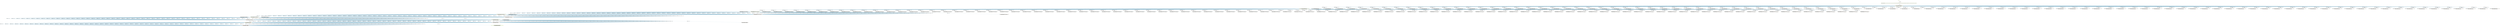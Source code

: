 digraph visited_states {
graph [nodesep=1.5, ranksep=1.5];
root [shape=invtriangle, color="#99BF38", fontsize=12, penwidth=2, label="root"];

root -> 0 [style = dotted, color = black, label="SETUP_CONSTANTS", fontsize=12];

0 [shape=box, color="#99BF38", fontsize=12, penwidth=2, label="MAX_SHIPS = 3,GRID_POSITION = \{(1\|-\>1),(1\|-\>2),(1\|-\>3),(1\|-\>4),(1\|-\>5),(1\|-\>6),(1\|-\>7),(1\|-\>8),(1\|-\>9),(1\|-\>10),(2\|-\>1),(2\|-\>2),(2\|-\>3),(2\|-\>4),(2\|-\>5),(2\|-\>6),(2\|-\>7),(2\|-\>8),(2\|-\>9),(2\|-\>10),(3\|-\>1),(3\|-\>2),(3\|-\>3),(3\|-\>4),(3\|-\>5),(3\|-\>6),(3\|-\>7),(3\|-\>8),(3\|-\>9),(3\|-\>10),(4\|-\>1),(4\|-\>2),(4\|-\>3),(4\|-\>4),(4\|-\>5),(4\|-\>6),(4\|-\>7),(4\|-\>8),(4\|-\>9),(4\|-..."];

0 -> 1 [color = "#006391", label="INITIALISATION", fontsize=12];

1 [shape=box, color="#99BF38", fontsize=12, penwidth=2, label="currentTurn = Player1,gameStatus = deployPending,player1Ships = \{\},\nplayer1shots = 0,player2Ships = \{\},player2shots = 0"];

1 -> 2 [color = "#006391", label="deployFleet(Player1,\{(1\|-\>1),(1\|-\>2),(1\|-\>3)\})--\>F\nleetDeployed", fontsize=12];
1 -> 3 [color = "#006391", label="deployFleet(Player1,\{(1\|-\>1),(1\|-\>2),(1\|-\>4)\})--\>F\nleetDeployed", fontsize=12];
1 -> 4 [color = "#006391", label="deployFleet(Player1,\{(1\|-\>1),(1\|-\>2),(1\|-\>5)\})--\>F\nleetDeployed", fontsize=12];
1 -> 5 [color = "#006391", label="deployFleet(Player1,\{(1\|-\>1),(1\|-\>2),(1\|-\>6)\})--\>F\nleetDeployed", fontsize=12];
1 -> 6 [color = "#006391", label="deployFleet(Player1,\{(1\|-\>1),(1\|-\>2),(1\|-\>7)\})--\>F\nleetDeployed", fontsize=12];
1 -> 7 [color = "#006391", label="deployFleet(Player1,\{(1\|-\>1),(1\|-\>2),(1\|-\>8)\})--\>F\nleetDeployed", fontsize=12];
1 -> 8 [color = "#006391", label="deployFleet(Player1,\{(1\|-\>1),(1\|-\>2),(1\|-\>9)\})--\>F\nleetDeployed", fontsize=12];
1 -> 9 [color = "#006391", label="deployFleet(Player1,\{(1\|-\>1),(1\|-\>2),(1\|-\>10)\})--\>\nFleetDeployed", fontsize=12];
1 -> 10 [color = "#006391", label="deployFleet(Player1,\{(1\|-\>1),(1\|-\>2),(2\|-\>1)\})--\>F\nleetDeployed", fontsize=12];
1 -> 11 [color = "#006391", label="deployFleet(Player1,\{(1\|-\>1),(1\|-\>2),(2\|-\>2)\})--\>F\nleetDeployed", fontsize=12];
1 -> 12 [color = "#006391", label="deployFleet(Player1,\{(1\|-\>1),(1\|-\>2),(2\|-\>3)\})--\>F\nleetDeployed", fontsize=12];
1 -> 13 [color = "#006391", label="deployFleet(Player1,\{(1\|-\>1),(1\|-\>2),(2\|-\>4)\})--\>F\nleetDeployed", fontsize=12];
1 -> 14 [color = "#006391", label="deployFleet(Player1,\{(1\|-\>1),(1\|-\>2),(2\|-\>5)\})--\>F\nleetDeployed", fontsize=12];
1 -> 15 [color = "#006391", label="deployFleet(Player1,\{(1\|-\>1),(1\|-\>2),(2\|-\>6)\})--\>F\nleetDeployed", fontsize=12];
1 -> 16 [color = "#006391", label="deployFleet(Player1,\{(1\|-\>1),(1\|-\>2),(2\|-\>7)\})--\>F\nleetDeployed", fontsize=12];
1 -> 17 [color = "#006391", label="deployFleet(Player1,\{(1\|-\>1),(1\|-\>2),(2\|-\>8)\})--\>F\nleetDeployed", fontsize=12];
1 -> 18 [color = "#006391", label="deployFleet(Player1,\{(1\|-\>1),(1\|-\>2),(2\|-\>9)\})--\>F\nleetDeployed", fontsize=12];
1 -> 19 [color = "#006391", label="deployFleet(Player1,\{(1\|-\>1),(1\|-\>2),(2\|-\>10)\})--\>\nFleetDeployed", fontsize=12];
1 -> 20 [color = "#006391", label="deployFleet(Player1,\{(1\|-\>1),(1\|-\>2),(3\|-\>1)\})--\>F\nleetDeployed", fontsize=12];
1 -> 21 [color = "#006391", label="deployFleet(Player1,\{(1\|-\>1),(1\|-\>2),(3\|-\>2)\})--\>F\nleetDeployed", fontsize=12];
1 -> 22 [color = "#006391", label="deployFleet(Player1,\{(1\|-\>1),(1\|-\>2),(3\|-\>3)\})--\>F\nleetDeployed", fontsize=12];
1 -> 23 [color = "#006391", label="deployFleet(Player1,\{(1\|-\>1),(1\|-\>2),(3\|-\>4)\})--\>F\nleetDeployed", fontsize=12];
1 -> 24 [color = "#006391", label="deployFleet(Player1,\{(1\|-\>1),(1\|-\>2),(3\|-\>5)\})--\>F\nleetDeployed", fontsize=12];
1 -> 25 [color = "#006391", label="deployFleet(Player1,\{(1\|-\>1),(1\|-\>2),(3\|-\>6)\})--\>F\nleetDeployed", fontsize=12];
1 -> 26 [color = "#006391", label="deployFleet(Player1,\{(1\|-\>1),(1\|-\>2),(3\|-\>7)\})--\>F\nleetDeployed", fontsize=12];
1 -> 27 [color = "#006391", label="deployFleet(Player1,\{(1\|-\>1),(1\|-\>2),(3\|-\>8)\})--\>F\nleetDeployed", fontsize=12];
1 -> 28 [color = "#006391", label="deployFleet(Player1,\{(1\|-\>1),(1\|-\>2),(3\|-\>9)\})--\>F\nleetDeployed", fontsize=12];
1 -> 29 [color = "#006391", label="deployFleet(Player1,\{(1\|-\>1),(1\|-\>2),(3\|-\>10)\})--\>\nFleetDeployed", fontsize=12];
1 -> 30 [color = "#006391", label="deployFleet(Player1,\{(1\|-\>1),(1\|-\>2),(4\|-\>1)\})--\>F\nleetDeployed", fontsize=12];
1 -> 31 [color = "#006391", label="deployFleet(Player1,\{(1\|-\>1),(1\|-\>2),(4\|-\>2)\})--\>F\nleetDeployed", fontsize=12];
1 -> 32 [color = "#006391", label="deployFleet(Player1,\{(1\|-\>1),(1\|-\>2),(4\|-\>3)\})--\>F\nleetDeployed", fontsize=12];
1 -> 33 [color = "#006391", label="deployFleet(Player1,\{(1\|-\>1),(1\|-\>2),(4\|-\>4)\})--\>F\nleetDeployed", fontsize=12];
1 -> 34 [color = "#006391", label="deployFleet(Player1,\{(1\|-\>1),(1\|-\>2),(4\|-\>5)\})--\>F\nleetDeployed", fontsize=12];
1 -> 35 [color = "#006391", label="deployFleet(Player1,\{(1\|-\>1),(1\|-\>2),(4\|-\>6)\})--\>F\nleetDeployed", fontsize=12];
1 -> 36 [color = "#006391", label="deployFleet(Player1,\{(1\|-\>1),(1\|-\>2),(4\|-\>7)\})--\>F\nleetDeployed", fontsize=12];
1 -> 37 [color = "#006391", label="deployFleet(Player1,\{(1\|-\>1),(1\|-\>2),(4\|-\>8)\})--\>F\nleetDeployed", fontsize=12];
1 -> 38 [color = "#006391", label="deployFleet(Player1,\{(1\|-\>1),(1\|-\>2),(4\|-\>9)\})--\>F\nleetDeployed", fontsize=12];
1 -> 39 [color = "#006391", label="deployFleet(Player1,\{(1\|-\>1),(1\|-\>2),(4\|-\>10)\})--\>\nFleetDeployed", fontsize=12];
1 -> 40 [color = "#006391", label="deployFleet(Player1,\{(1\|-\>1),(1\|-\>2),(5\|-\>1)\})--\>F\nleetDeployed", fontsize=12];
1 -> 41 [color = "#006391", label="deployFleet(Player1,\{(1\|-\>1),(1\|-\>2),(5\|-\>2)\})--\>F\nleetDeployed", fontsize=12];
1 -> 42 [color = "#006391", label="deployFleet(Player1,\{(1\|-\>1),(1\|-\>2),(5\|-\>3)\})--\>F\nleetDeployed", fontsize=12];
1 -> 43 [color = "#006391", label="deployFleet(Player1,\{(1\|-\>1),(1\|-\>2),(5\|-\>4)\})--\>F\nleetDeployed", fontsize=12];
1 -> 44 [color = "#006391", label="deployFleet(Player1,\{(1\|-\>1),(1\|-\>2),(5\|-\>5)\})--\>F\nleetDeployed", fontsize=12];
1 -> 45 [color = "#006391", label="deployFleet(Player1,\{(1\|-\>1),(1\|-\>2),(5\|-\>6)\})--\>F\nleetDeployed", fontsize=12];
1 -> 46 [color = "#006391", label="deployFleet(Player1,\{(1\|-\>1),(1\|-\>2),(5\|-\>7)\})--\>F\nleetDeployed", fontsize=12];
1 -> 47 [color = "#006391", label="deployFleet(Player1,\{(1\|-\>1),(1\|-\>2),(5\|-\>8)\})--\>F\nleetDeployed", fontsize=12];
1 -> 48 [color = "#006391", label="deployFleet(Player1,\{(1\|-\>1),(1\|-\>2),(5\|-\>9)\})--\>F\nleetDeployed", fontsize=12];
1 -> 49 [color = "#006391", label="deployFleet(Player1,\{(1\|-\>1),(1\|-\>2),(5\|-\>10)\})--\>\nFleetDeployed", fontsize=12];
1 -> 50 [color = "#006391", label="deployFleet(Player1,\{(1\|-\>1),(1\|-\>2),(6\|-\>1)\})--\>F\nleetDeployed", fontsize=12];
1 -> 51 [color = "#006391", label="deployFleet(Player1,\{(1\|-\>1),(1\|-\>2),(6\|-\>2)\})--\>F\nleetDeployed", fontsize=12];
1 -> 52 [color = "#006391", label="deployFleet(Player1,\{(1\|-\>1),(1\|-\>2),(6\|-\>3)\})--\>F\nleetDeployed", fontsize=12];
1 -> 53 [color = "#006391", label="deployFleet(Player1,\{(1\|-\>1),(1\|-\>2),(6\|-\>4)\})--\>F\nleetDeployed", fontsize=12];
1 -> 54 [color = "#006391", label="deployFleet(Player1,\{(1\|-\>1),(1\|-\>2),(6\|-\>5)\})--\>F\nleetDeployed", fontsize=12];
1 -> 55 [color = "#006391", label="deployFleet(Player1,\{(1\|-\>1),(1\|-\>2),(6\|-\>6)\})--\>F\nleetDeployed", fontsize=12];
1 -> 56 [color = "#006391", label="deployFleet(Player1,\{(1\|-\>1),(1\|-\>2),(6\|-\>7)\})--\>F\nleetDeployed", fontsize=12];
1 -> 57 [color = "#006391", label="deployFleet(Player1,\{(1\|-\>1),(1\|-\>2),(6\|-\>8)\})--\>F\nleetDeployed", fontsize=12];
1 -> 58 [color = "#006391", label="deployFleet(Player1,\{(1\|-\>1),(1\|-\>2),(6\|-\>9)\})--\>F\nleetDeployed", fontsize=12];
1 -> 59 [color = "#006391", label="deployFleet(Player1,\{(1\|-\>1),(1\|-\>2),(6\|-\>10)\})--\>\nFleetDeployed", fontsize=12];
1 -> 60 [color = "#006391", label="deployFleet(Player1,\{(1\|-\>1),(1\|-\>2),(7\|-\>1)\})--\>F\nleetDeployed", fontsize=12];
1 -> 61 [color = "#006391", label="deployFleet(Player1,\{(1\|-\>1),(1\|-\>2),(7\|-\>2)\})--\>F\nleetDeployed", fontsize=12];
1 -> 62 [color = "#006391", label="deployFleet(Player1,\{(1\|-\>1),(1\|-\>2),(7\|-\>3)\})--\>F\nleetDeployed", fontsize=12];
1 -> 63 [color = "#006391", label="deployFleet(Player1,\{(1\|-\>1),(1\|-\>2),(7\|-\>4)\})--\>F\nleetDeployed", fontsize=12];
1 -> 64 [color = "#006391", label="deployFleet(Player1,\{(1\|-\>1),(1\|-\>2),(7\|-\>5)\})--\>F\nleetDeployed", fontsize=12];
1 -> 65 [color = "#006391", label="deployFleet(Player1,\{(1\|-\>1),(1\|-\>2),(7\|-\>6)\})--\>F\nleetDeployed", fontsize=12];
1 -> 66 [color = "#006391", label="deployFleet(Player1,\{(1\|-\>1),(1\|-\>2),(7\|-\>7)\})--\>F\nleetDeployed", fontsize=12];
1 -> 67 [color = "#006391", label="deployFleet(Player1,\{(1\|-\>1),(1\|-\>2),(7\|-\>8)\})--\>F\nleetDeployed", fontsize=12];
1 -> 68 [color = "#006391", label="deployFleet(Player1,\{(1\|-\>1),(1\|-\>2),(7\|-\>9)\})--\>F\nleetDeployed", fontsize=12];
1 -> 69 [color = "#006391", label="deployFleet(Player1,\{(1\|-\>1),(1\|-\>2),(7\|-\>10)\})--\>\nFleetDeployed", fontsize=12];
1 -> 70 [color = "#006391", label="deployFleet(Player1,\{(1\|-\>1),(1\|-\>2),(8\|-\>1)\})--\>F\nleetDeployed", fontsize=12];
1 -> 71 [color = "#006391", label="deployFleet(Player1,\{(1\|-\>1),(1\|-\>2),(8\|-\>2)\})--\>F\nleetDeployed", fontsize=12];
1 -> 72 [color = "#006391", label="deployFleet(Player1,\{(1\|-\>1),(1\|-\>2),(8\|-\>3)\})--\>F\nleetDeployed", fontsize=12];
1 -> 73 [color = "#006391", label="deployFleet(Player1,\{(1\|-\>1),(1\|-\>2),(8\|-\>4)\})--\>F\nleetDeployed", fontsize=12];
1 -> 74 [color = "#006391", label="deployFleet(Player1,\{(1\|-\>1),(1\|-\>2),(8\|-\>5)\})--\>F\nleetDeployed", fontsize=12];
1 -> 75 [color = "#006391", label="deployFleet(Player1,\{(1\|-\>1),(1\|-\>2),(8\|-\>6)\})--\>F\nleetDeployed", fontsize=12];
1 -> 76 [color = "#006391", label="deployFleet(Player1,\{(1\|-\>1),(1\|-\>2),(8\|-\>7)\})--\>F\nleetDeployed", fontsize=12];
1 -> 77 [color = "#006391", label="deployFleet(Player1,\{(1\|-\>1),(1\|-\>2),(8\|-\>8)\})--\>F\nleetDeployed", fontsize=12];
1 -> 78 [color = "#006391", label="deployFleet(Player1,\{(1\|-\>1),(1\|-\>2),(8\|-\>9)\})--\>F\nleetDeployed", fontsize=12];
1 -> 79 [color = "#006391", label="deployFleet(Player1,\{(1\|-\>1),(1\|-\>2),(8\|-\>10)\})--\>\nFleetDeployed", fontsize=12];
1 -> 80 [color = "#006391", label="deployFleet(Player1,\{(1\|-\>1),(1\|-\>2),(9\|-\>1)\})--\>F\nleetDeployed", fontsize=12];
1 -> 81 [color = "#006391", label="deployFleet(Player1,\{(1\|-\>1),(1\|-\>2),(9\|-\>2)\})--\>F\nleetDeployed", fontsize=12];
1 -> 82 [color = "#006391", label="deployFleet(Player1,\{(1\|-\>1),(1\|-\>2),(9\|-\>3)\})--\>F\nleetDeployed", fontsize=12];
1 -> 83 [color = "#006391", label="deployFleet(Player1,\{(1\|-\>1),(1\|-\>2),(9\|-\>4)\})--\>F\nleetDeployed", fontsize=12];
1 -> 84 [color = "#006391", label="deployFleet(Player1,\{(1\|-\>1),(1\|-\>2),(9\|-\>5)\})--\>F\nleetDeployed", fontsize=12];
1 -> 85 [color = "#006391", label="deployFleet(Player1,\{(1\|-\>1),(1\|-\>2),(9\|-\>6)\})--\>F\nleetDeployed", fontsize=12];
1 -> 86 [color = "#006391", label="deployFleet(Player1,\{(1\|-\>1),(1\|-\>2),(9\|-\>7)\})--\>F\nleetDeployed", fontsize=12];
1 -> 87 [color = "#006391", label="deployFleet(Player1,\{(1\|-\>1),(1\|-\>2),(9\|-\>8)\})--\>F\nleetDeployed", fontsize=12];
1 -> 88 [color = "#006391", label="deployFleet(Player1,\{(1\|-\>1),(1\|-\>2),(9\|-\>9)\})--\>F\nleetDeployed", fontsize=12];
1 -> 89 [color = "#006391", label="deployFleet(Player1,\{(1\|-\>1),(1\|-\>2),(9\|-\>10)\})--\>\nFleetDeployed", fontsize=12];
1 -> 90 [color = "#006391", label="deployFleet(Player1,\{(1\|-\>1),(1\|-\>2),(10\|-\>1)\})--\>\nFleetDeployed", fontsize=12];
1 -> 91 [color = "#006391", label="deployFleet(Player1,\{(1\|-\>1),(1\|-\>2),(10\|-\>2)\})--\>\nFleetDeployed", fontsize=12];
1 -> 92 [color = "#006391", label="deployFleet(Player1,\{(1\|-\>1),(1\|-\>2),(10\|-\>3)\})--\>\nFleetDeployed", fontsize=12];
1 -> 93 [color = "#006391", label="deployFleet(Player1,\{(1\|-\>1),(1\|-\>2),(10\|-\>4)\})--\>\nFleetDeployed", fontsize=12];
1 -> 94 [color = "#006391", label="deployFleet(Player1,\{(1\|-\>1),(1\|-\>2),(10\|-\>5)\})--\>\nFleetDeployed", fontsize=12];
1 -> 95 [color = "#006391", label="deployFleet(Player1,\{(1\|-\>1),(1\|-\>2),(10\|-\>6)\})--\>\nFleetDeployed", fontsize=12];
1 -> 96 [color = "#006391", label="deployFleet(Player1,\{(1\|-\>1),(1\|-\>2),(10\|-\>7)\})--\>\nFleetDeployed", fontsize=12];
1 -> 97 [color = "#006391", label="deployFleet(Player1,\{(1\|-\>1),(1\|-\>2),(10\|-\>8)\})--\>\nFleetDeployed", fontsize=12];
1 -> 98 [color = "#006391", label="deployFleet(Player1,\{(1\|-\>1),(1\|-\>2),(10\|-\>9)\})--\>\nFleetDeployed", fontsize=12];
1 -> 99 [color = "#006391", label="deployFleet(Player1,\{(1\|-\>1),(1\|-\>2),(10\|-\>10)\})--\n\>FleetDeployed", fontsize=12];
1 -> 100 [color = "#006391", label="deployFleet(Player1,\{(1\|-\>1),(1\|-\>3),(1\|-\>4)\})--\>F\nleetDeployed", fontsize=12];
1 -> 101 [color = "#006391", label="deployFleet(Player1,\{(1\|-\>1),(1\|-\>3),(1\|-\>5)\})--\>F\nleetDeployed", fontsize=12];

2 [shape=box, color="#99BF38", fontsize=12, penwidth=2, label="currentTurn = Player1,gameStatus = deployPending,player1Ships = \{(1\|-\>1),(1\|-\>2),(1\|-\>3)\},\nplayer1shots = 0,player2Ships = \{\},player2shots = 0"];

2 -> 102 [color = "#006391", label="deployFleet(Player2,\{(1\|-\>1),(1\|-\>2),(1\|-\>3)\})--\>F\nleetDeployed", fontsize=12];
2 -> 103 [color = "#006391", label="deployFleet(Player2,\{(1\|-\>1),(1\|-\>2),(1\|-\>4)\})--\>F\nleetDeployed", fontsize=12];
2 -> 104 [color = "#006391", label="deployFleet(Player2,\{(1\|-\>1),(1\|-\>2),(1\|-\>5)\})--\>F\nleetDeployed", fontsize=12];
2 -> 105 [color = "#006391", label="deployFleet(Player2,\{(1\|-\>1),(1\|-\>2),(1\|-\>6)\})--\>F\nleetDeployed", fontsize=12];
2 -> 106 [color = "#006391", label="deployFleet(Player2,\{(1\|-\>1),(1\|-\>2),(1\|-\>7)\})--\>F\nleetDeployed", fontsize=12];
2 -> 107 [color = "#006391", label="deployFleet(Player2,\{(1\|-\>1),(1\|-\>2),(1\|-\>8)\})--\>F\nleetDeployed", fontsize=12];
2 -> 108 [color = "#006391", label="deployFleet(Player2,\{(1\|-\>1),(1\|-\>2),(1\|-\>9)\})--\>F\nleetDeployed", fontsize=12];
2 -> 109 [color = "#006391", label="deployFleet(Player2,\{(1\|-\>1),(1\|-\>2),(1\|-\>10)\})--\>\nFleetDeployed", fontsize=12];
2 -> 110 [color = "#006391", label="deployFleet(Player2,\{(1\|-\>1),(1\|-\>2),(2\|-\>1)\})--\>F\nleetDeployed", fontsize=12];
2 -> 111 [color = "#006391", label="deployFleet(Player2,\{(1\|-\>1),(1\|-\>2),(2\|-\>2)\})--\>F\nleetDeployed", fontsize=12];
2 -> 112 [color = "#006391", label="deployFleet(Player2,\{(1\|-\>1),(1\|-\>2),(2\|-\>3)\})--\>F\nleetDeployed", fontsize=12];
2 -> 113 [color = "#006391", label="deployFleet(Player2,\{(1\|-\>1),(1\|-\>2),(2\|-\>4)\})--\>F\nleetDeployed", fontsize=12];
2 -> 114 [color = "#006391", label="deployFleet(Player2,\{(1\|-\>1),(1\|-\>2),(2\|-\>5)\})--\>F\nleetDeployed", fontsize=12];
2 -> 115 [color = "#006391", label="deployFleet(Player2,\{(1\|-\>1),(1\|-\>2),(2\|-\>6)\})--\>F\nleetDeployed", fontsize=12];
2 -> 116 [color = "#006391", label="deployFleet(Player2,\{(1\|-\>1),(1\|-\>2),(2\|-\>7)\})--\>F\nleetDeployed", fontsize=12];
2 -> 117 [color = "#006391", label="deployFleet(Player2,\{(1\|-\>1),(1\|-\>2),(2\|-\>8)\})--\>F\nleetDeployed", fontsize=12];
2 -> 118 [color = "#006391", label="deployFleet(Player2,\{(1\|-\>1),(1\|-\>2),(2\|-\>9)\})--\>F\nleetDeployed", fontsize=12];
2 -> 119 [color = "#006391", label="deployFleet(Player2,\{(1\|-\>1),(1\|-\>2),(2\|-\>10)\})--\>\nFleetDeployed", fontsize=12];
2 -> 120 [color = "#006391", label="deployFleet(Player2,\{(1\|-\>1),(1\|-\>2),(3\|-\>1)\})--\>F\nleetDeployed", fontsize=12];
2 -> 121 [color = "#006391", label="deployFleet(Player2,\{(1\|-\>1),(1\|-\>2),(3\|-\>2)\})--\>F\nleetDeployed", fontsize=12];
2 -> 122 [color = "#006391", label="deployFleet(Player2,\{(1\|-\>1),(1\|-\>2),(3\|-\>3)\})--\>F\nleetDeployed", fontsize=12];
2 -> 123 [color = "#006391", label="deployFleet(Player2,\{(1\|-\>1),(1\|-\>2),(3\|-\>4)\})--\>F\nleetDeployed", fontsize=12];
2 -> 124 [color = "#006391", label="deployFleet(Player2,\{(1\|-\>1),(1\|-\>2),(3\|-\>5)\})--\>F\nleetDeployed", fontsize=12];
2 -> 125 [color = "#006391", label="deployFleet(Player2,\{(1\|-\>1),(1\|-\>2),(3\|-\>6)\})--\>F\nleetDeployed", fontsize=12];
2 -> 126 [color = "#006391", label="deployFleet(Player2,\{(1\|-\>1),(1\|-\>2),(3\|-\>7)\})--\>F\nleetDeployed", fontsize=12];
2 -> 127 [color = "#006391", label="deployFleet(Player2,\{(1\|-\>1),(1\|-\>2),(3\|-\>8)\})--\>F\nleetDeployed", fontsize=12];
2 -> 128 [color = "#006391", label="deployFleet(Player2,\{(1\|-\>1),(1\|-\>2),(3\|-\>9)\})--\>F\nleetDeployed", fontsize=12];
2 -> 129 [color = "#006391", label="deployFleet(Player2,\{(1\|-\>1),(1\|-\>2),(3\|-\>10)\})--\>\nFleetDeployed", fontsize=12];
2 -> 130 [color = "#006391", label="deployFleet(Player2,\{(1\|-\>1),(1\|-\>2),(4\|-\>1)\})--\>F\nleetDeployed", fontsize=12];
2 -> 131 [color = "#006391", label="deployFleet(Player2,\{(1\|-\>1),(1\|-\>2),(4\|-\>2)\})--\>F\nleetDeployed", fontsize=12];
2 -> 132 [color = "#006391", label="deployFleet(Player2,\{(1\|-\>1),(1\|-\>2),(4\|-\>3)\})--\>F\nleetDeployed", fontsize=12];
2 -> 133 [color = "#006391", label="deployFleet(Player2,\{(1\|-\>1),(1\|-\>2),(4\|-\>4)\})--\>F\nleetDeployed", fontsize=12];
2 -> 134 [color = "#006391", label="deployFleet(Player2,\{(1\|-\>1),(1\|-\>2),(4\|-\>5)\})--\>F\nleetDeployed", fontsize=12];
2 -> 135 [color = "#006391", label="deployFleet(Player2,\{(1\|-\>1),(1\|-\>2),(4\|-\>6)\})--\>F\nleetDeployed", fontsize=12];
2 -> 136 [color = "#006391", label="deployFleet(Player2,\{(1\|-\>1),(1\|-\>2),(4\|-\>7)\})--\>F\nleetDeployed", fontsize=12];
2 -> 137 [color = "#006391", label="deployFleet(Player2,\{(1\|-\>1),(1\|-\>2),(4\|-\>8)\})--\>F\nleetDeployed", fontsize=12];
2 -> 138 [color = "#006391", label="deployFleet(Player2,\{(1\|-\>1),(1\|-\>2),(4\|-\>9)\})--\>F\nleetDeployed", fontsize=12];
2 -> 139 [color = "#006391", label="deployFleet(Player2,\{(1\|-\>1),(1\|-\>2),(4\|-\>10)\})--\>\nFleetDeployed", fontsize=12];
2 -> 140 [color = "#006391", label="deployFleet(Player2,\{(1\|-\>1),(1\|-\>2),(5\|-\>1)\})--\>F\nleetDeployed", fontsize=12];
2 -> 141 [color = "#006391", label="deployFleet(Player2,\{(1\|-\>1),(1\|-\>2),(5\|-\>2)\})--\>F\nleetDeployed", fontsize=12];
2 -> 142 [color = "#006391", label="deployFleet(Player2,\{(1\|-\>1),(1\|-\>2),(5\|-\>3)\})--\>F\nleetDeployed", fontsize=12];
2 -> 143 [color = "#006391", label="deployFleet(Player2,\{(1\|-\>1),(1\|-\>2),(5\|-\>4)\})--\>F\nleetDeployed", fontsize=12];
2 -> 144 [color = "#006391", label="deployFleet(Player2,\{(1\|-\>1),(1\|-\>2),(5\|-\>5)\})--\>F\nleetDeployed", fontsize=12];
2 -> 145 [color = "#006391", label="deployFleet(Player2,\{(1\|-\>1),(1\|-\>2),(5\|-\>6)\})--\>F\nleetDeployed", fontsize=12];
2 -> 146 [color = "#006391", label="deployFleet(Player2,\{(1\|-\>1),(1\|-\>2),(5\|-\>7)\})--\>F\nleetDeployed", fontsize=12];
2 -> 147 [color = "#006391", label="deployFleet(Player2,\{(1\|-\>1),(1\|-\>2),(5\|-\>8)\})--\>F\nleetDeployed", fontsize=12];
2 -> 148 [color = "#006391", label="deployFleet(Player2,\{(1\|-\>1),(1\|-\>2),(5\|-\>9)\})--\>F\nleetDeployed", fontsize=12];
2 -> 149 [color = "#006391", label="deployFleet(Player2,\{(1\|-\>1),(1\|-\>2),(5\|-\>10)\})--\>\nFleetDeployed", fontsize=12];
2 -> 150 [color = "#006391", label="deployFleet(Player2,\{(1\|-\>1),(1\|-\>2),(6\|-\>1)\})--\>F\nleetDeployed", fontsize=12];
2 -> 151 [color = "#006391", label="deployFleet(Player2,\{(1\|-\>1),(1\|-\>2),(6\|-\>2)\})--\>F\nleetDeployed", fontsize=12];
2 -> 152 [color = "#006391", label="deployFleet(Player2,\{(1\|-\>1),(1\|-\>2),(6\|-\>3)\})--\>F\nleetDeployed", fontsize=12];
2 -> 153 [color = "#006391", label="deployFleet(Player2,\{(1\|-\>1),(1\|-\>2),(6\|-\>4)\})--\>F\nleetDeployed", fontsize=12];
2 -> 154 [color = "#006391", label="deployFleet(Player2,\{(1\|-\>1),(1\|-\>2),(6\|-\>5)\})--\>F\nleetDeployed", fontsize=12];
2 -> 155 [color = "#006391", label="deployFleet(Player2,\{(1\|-\>1),(1\|-\>2),(6\|-\>6)\})--\>F\nleetDeployed", fontsize=12];
2 -> 156 [color = "#006391", label="deployFleet(Player2,\{(1\|-\>1),(1\|-\>2),(6\|-\>7)\})--\>F\nleetDeployed", fontsize=12];
2 -> 157 [color = "#006391", label="deployFleet(Player2,\{(1\|-\>1),(1\|-\>2),(6\|-\>8)\})--\>F\nleetDeployed", fontsize=12];
2 -> 158 [color = "#006391", label="deployFleet(Player2,\{(1\|-\>1),(1\|-\>2),(6\|-\>9)\})--\>F\nleetDeployed", fontsize=12];
2 -> 159 [color = "#006391", label="deployFleet(Player2,\{(1\|-\>1),(1\|-\>2),(6\|-\>10)\})--\>\nFleetDeployed", fontsize=12];
2 -> 160 [color = "#006391", label="deployFleet(Player2,\{(1\|-\>1),(1\|-\>2),(7\|-\>1)\})--\>F\nleetDeployed", fontsize=12];
2 -> 161 [color = "#006391", label="deployFleet(Player2,\{(1\|-\>1),(1\|-\>2),(7\|-\>2)\})--\>F\nleetDeployed", fontsize=12];
2 -> 162 [color = "#006391", label="deployFleet(Player2,\{(1\|-\>1),(1\|-\>2),(7\|-\>3)\})--\>F\nleetDeployed", fontsize=12];
2 -> 163 [color = "#006391", label="deployFleet(Player2,\{(1\|-\>1),(1\|-\>2),(7\|-\>4)\})--\>F\nleetDeployed", fontsize=12];
2 -> 164 [color = "#006391", label="deployFleet(Player2,\{(1\|-\>1),(1\|-\>2),(7\|-\>5)\})--\>F\nleetDeployed", fontsize=12];
2 -> 165 [color = "#006391", label="deployFleet(Player2,\{(1\|-\>1),(1\|-\>2),(7\|-\>6)\})--\>F\nleetDeployed", fontsize=12];
2 -> 166 [color = "#006391", label="deployFleet(Player2,\{(1\|-\>1),(1\|-\>2),(7\|-\>7)\})--\>F\nleetDeployed", fontsize=12];
2 -> 167 [color = "#006391", label="deployFleet(Player2,\{(1\|-\>1),(1\|-\>2),(7\|-\>8)\})--\>F\nleetDeployed", fontsize=12];
2 -> 168 [color = "#006391", label="deployFleet(Player2,\{(1\|-\>1),(1\|-\>2),(7\|-\>9)\})--\>F\nleetDeployed", fontsize=12];
2 -> 169 [color = "#006391", label="deployFleet(Player2,\{(1\|-\>1),(1\|-\>2),(7\|-\>10)\})--\>\nFleetDeployed", fontsize=12];
2 -> 170 [color = "#006391", label="deployFleet(Player2,\{(1\|-\>1),(1\|-\>2),(8\|-\>1)\})--\>F\nleetDeployed", fontsize=12];
2 -> 171 [color = "#006391", label="deployFleet(Player2,\{(1\|-\>1),(1\|-\>2),(8\|-\>2)\})--\>F\nleetDeployed", fontsize=12];
2 -> 172 [color = "#006391", label="deployFleet(Player2,\{(1\|-\>1),(1\|-\>2),(8\|-\>3)\})--\>F\nleetDeployed", fontsize=12];
2 -> 173 [color = "#006391", label="deployFleet(Player2,\{(1\|-\>1),(1\|-\>2),(8\|-\>4)\})--\>F\nleetDeployed", fontsize=12];
2 -> 174 [color = "#006391", label="deployFleet(Player2,\{(1\|-\>1),(1\|-\>2),(8\|-\>5)\})--\>F\nleetDeployed", fontsize=12];
2 -> 175 [color = "#006391", label="deployFleet(Player2,\{(1\|-\>1),(1\|-\>2),(8\|-\>6)\})--\>F\nleetDeployed", fontsize=12];
2 -> 176 [color = "#006391", label="deployFleet(Player2,\{(1\|-\>1),(1\|-\>2),(8\|-\>7)\})--\>F\nleetDeployed", fontsize=12];
2 -> 177 [color = "#006391", label="deployFleet(Player2,\{(1\|-\>1),(1\|-\>2),(8\|-\>8)\})--\>F\nleetDeployed", fontsize=12];
2 -> 178 [color = "#006391", label="deployFleet(Player2,\{(1\|-\>1),(1\|-\>2),(8\|-\>9)\})--\>F\nleetDeployed", fontsize=12];
2 -> 179 [color = "#006391", label="deployFleet(Player2,\{(1\|-\>1),(1\|-\>2),(8\|-\>10)\})--\>\nFleetDeployed", fontsize=12];
2 -> 180 [color = "#006391", label="deployFleet(Player2,\{(1\|-\>1),(1\|-\>2),(9\|-\>1)\})--\>F\nleetDeployed", fontsize=12];
2 -> 181 [color = "#006391", label="deployFleet(Player2,\{(1\|-\>1),(1\|-\>2),(9\|-\>2)\})--\>F\nleetDeployed", fontsize=12];
2 -> 182 [color = "#006391", label="deployFleet(Player2,\{(1\|-\>1),(1\|-\>2),(9\|-\>3)\})--\>F\nleetDeployed", fontsize=12];
2 -> 183 [color = "#006391", label="deployFleet(Player2,\{(1\|-\>1),(1\|-\>2),(9\|-\>4)\})--\>F\nleetDeployed", fontsize=12];
2 -> 184 [color = "#006391", label="deployFleet(Player2,\{(1\|-\>1),(1\|-\>2),(9\|-\>5)\})--\>F\nleetDeployed", fontsize=12];
2 -> 185 [color = "#006391", label="deployFleet(Player2,\{(1\|-\>1),(1\|-\>2),(9\|-\>6)\})--\>F\nleetDeployed", fontsize=12];
2 -> 186 [color = "#006391", label="deployFleet(Player2,\{(1\|-\>1),(1\|-\>2),(9\|-\>7)\})--\>F\nleetDeployed", fontsize=12];
2 -> 187 [color = "#006391", label="deployFleet(Player2,\{(1\|-\>1),(1\|-\>2),(9\|-\>8)\})--\>F\nleetDeployed", fontsize=12];
2 -> 188 [color = "#006391", label="deployFleet(Player2,\{(1\|-\>1),(1\|-\>2),(9\|-\>9)\})--\>F\nleetDeployed", fontsize=12];
2 -> 189 [color = "#006391", label="deployFleet(Player2,\{(1\|-\>1),(1\|-\>2),(9\|-\>10)\})--\>\nFleetDeployed", fontsize=12];
2 -> 190 [color = "#006391", label="deployFleet(Player2,\{(1\|-\>1),(1\|-\>2),(10\|-\>1)\})--\>\nFleetDeployed", fontsize=12];
2 -> 191 [color = "#006391", label="deployFleet(Player2,\{(1\|-\>1),(1\|-\>2),(10\|-\>2)\})--\>\nFleetDeployed", fontsize=12];
2 -> 192 [color = "#006391", label="deployFleet(Player2,\{(1\|-\>1),(1\|-\>2),(10\|-\>3)\})--\>\nFleetDeployed", fontsize=12];
2 -> 193 [color = "#006391", label="deployFleet(Player2,\{(1\|-\>1),(1\|-\>2),(10\|-\>4)\})--\>\nFleetDeployed", fontsize=12];
2 -> 194 [color = "#006391", label="deployFleet(Player2,\{(1\|-\>1),(1\|-\>2),(10\|-\>5)\})--\>\nFleetDeployed", fontsize=12];
2 -> 195 [color = "#006391", label="deployFleet(Player2,\{(1\|-\>1),(1\|-\>2),(10\|-\>6)\})--\>\nFleetDeployed", fontsize=12];
2 -> 196 [color = "#006391", label="deployFleet(Player2,\{(1\|-\>1),(1\|-\>2),(10\|-\>7)\})--\>\nFleetDeployed", fontsize=12];
2 -> 197 [color = "#006391", label="deployFleet(Player2,\{(1\|-\>1),(1\|-\>2),(10\|-\>8)\})--\>\nFleetDeployed", fontsize=12];
2 -> 198 [color = "#006391", label="deployFleet(Player2,\{(1\|-\>1),(1\|-\>2),(10\|-\>9)\})--\>\nFleetDeployed", fontsize=12];
2 -> 199 [color = "#006391", label="deployFleet(Player2,\{(1\|-\>1),(1\|-\>2),(10\|-\>10)\})--\n\>FleetDeployed", fontsize=12];
2 -> 200 [color = "#006391", label="deployFleet(Player2,\{(1\|-\>1),(1\|-\>3),(1\|-\>4)\})--\>F\nleetDeployed", fontsize=12];
2 -> 201 [color = "#006391", label="deployFleet(Player2,\{(1\|-\>1),(1\|-\>3),(1\|-\>5)\})--\>F\nleetDeployed", fontsize=12];

3 [shape=box, color="#F4E3C1", fontsize=12, penwidth=2, label="currentTurn = Player1,gameStatus = deployPending,player1Ships = \{(1\|-\>1),(1\|-\>2),(1\|-\>4)\},\nplayer1shots = 0,player2Ships = \{\},player2shots = 0"];


4 [shape=box, color="#F4E3C1", fontsize=12, penwidth=2, label="currentTurn = Player1,gameStatus = deployPending,player1Ships = \{(1\|-\>1),(1\|-\>2),(1\|-\>5)\},\nplayer1shots = 0,player2Ships = \{\},player2shots = 0"];


5 [shape=box, color="#F4E3C1", fontsize=12, penwidth=2, label="currentTurn = Player1,gameStatus = deployPending,player1Ships = \{(1\|-\>1),(1\|-\>2),(1\|-\>6)\},\nplayer1shots = 0,player2Ships = \{\},player2shots = 0"];


6 [shape=box, color="#F4E3C1", fontsize=12, penwidth=2, label="currentTurn = Player1,gameStatus = deployPending,player1Ships = \{(1\|-\>1),(1\|-\>2),(1\|-\>7)\},\nplayer1shots = 0,player2Ships = \{\},player2shots = 0"];


7 [shape=box, color="#F4E3C1", fontsize=12, penwidth=2, label="currentTurn = Player1,gameStatus = deployPending,player1Ships = \{(1\|-\>1),(1\|-\>2),(1\|-\>8)\},\nplayer1shots = 0,player2Ships = \{\},player2shots = 0"];


8 [shape=box, color="#F4E3C1", fontsize=12, penwidth=2, label="currentTurn = Player1,gameStatus = deployPending,player1Ships = \{(1\|-\>1),(1\|-\>2),(1\|-\>9)\},\nplayer1shots = 0,player2Ships = \{\},player2shots = 0"];


9 [shape=box, color="#F4E3C1", fontsize=12, penwidth=2, label="currentTurn = Player1,gameStatus = deployPending,player1Ships = \{(1\|-\>1),(1\|-\>2),(1\|-\>10)\},\nplayer1shots = 0,player2Ships = \{\},player2shots = 0"];


10 [shape=box, color="#F4E3C1", fontsize=12, penwidth=2, label="currentTurn = Player1,gameStatus = deployPending,player1Ships = \{(1\|-\>1),(1\|-\>2),(2\|-\>1)\},\nplayer1shots = 0,player2Ships = \{\},player2shots = 0"];


11 [shape=box, color="#F4E3C1", fontsize=12, penwidth=2, label="currentTurn = Player1,gameStatus = deployPending,player1Ships = \{(1\|-\>1),(1\|-\>2),(2\|-\>2)\},\nplayer1shots = 0,player2Ships = \{\},player2shots = 0"];


12 [shape=box, color="#F4E3C1", fontsize=12, penwidth=2, label="currentTurn = Player1,gameStatus = deployPending,player1Ships = \{(1\|-\>1),(1\|-\>2),(2\|-\>3)\},\nplayer1shots = 0,player2Ships = \{\},player2shots = 0"];


13 [shape=box, color="#F4E3C1", fontsize=12, penwidth=2, label="currentTurn = Player1,gameStatus = deployPending,player1Ships = \{(1\|-\>1),(1\|-\>2),(2\|-\>4)\},\nplayer1shots = 0,player2Ships = \{\},player2shots = 0"];


14 [shape=box, color="#F4E3C1", fontsize=12, penwidth=2, label="currentTurn = Player1,gameStatus = deployPending,player1Ships = \{(1\|-\>1),(1\|-\>2),(2\|-\>5)\},\nplayer1shots = 0,player2Ships = \{\},player2shots = 0"];


15 [shape=box, color="#F4E3C1", fontsize=12, penwidth=2, label="currentTurn = Player1,gameStatus = deployPending,player1Ships = \{(1\|-\>1),(1\|-\>2),(2\|-\>6)\},\nplayer1shots = 0,player2Ships = \{\},player2shots = 0"];


16 [shape=box, color="#F4E3C1", fontsize=12, penwidth=2, label="currentTurn = Player1,gameStatus = deployPending,player1Ships = \{(1\|-\>1),(1\|-\>2),(2\|-\>7)\},\nplayer1shots = 0,player2Ships = \{\},player2shots = 0"];


17 [shape=box, color="#F4E3C1", fontsize=12, penwidth=2, label="currentTurn = Player1,gameStatus = deployPending,player1Ships = \{(1\|-\>1),(1\|-\>2),(2\|-\>8)\},\nplayer1shots = 0,player2Ships = \{\},player2shots = 0"];


18 [shape=box, color="#F4E3C1", fontsize=12, penwidth=2, label="currentTurn = Player1,gameStatus = deployPending,player1Ships = \{(1\|-\>1),(1\|-\>2),(2\|-\>9)\},\nplayer1shots = 0,player2Ships = \{\},player2shots = 0"];


19 [shape=box, color="#F4E3C1", fontsize=12, penwidth=2, label="currentTurn = Player1,gameStatus = deployPending,player1Ships = \{(1\|-\>1),(1\|-\>2),(2\|-\>10)\},\nplayer1shots = 0,player2Ships = \{\},player2shots = 0"];


20 [shape=box, color="#F4E3C1", fontsize=12, penwidth=2, label="currentTurn = Player1,gameStatus = deployPending,player1Ships = \{(1\|-\>1),(1\|-\>2),(3\|-\>1)\},\nplayer1shots = 0,player2Ships = \{\},player2shots = 0"];


21 [shape=box, color="#F4E3C1", fontsize=12, penwidth=2, label="currentTurn = Player1,gameStatus = deployPending,player1Ships = \{(1\|-\>1),(1\|-\>2),(3\|-\>2)\},\nplayer1shots = 0,player2Ships = \{\},player2shots = 0"];


22 [shape=box, color="#F4E3C1", fontsize=12, penwidth=2, label="currentTurn = Player1,gameStatus = deployPending,player1Ships = \{(1\|-\>1),(1\|-\>2),(3\|-\>3)\},\nplayer1shots = 0,player2Ships = \{\},player2shots = 0"];


23 [shape=box, color="#F4E3C1", fontsize=12, penwidth=2, label="currentTurn = Player1,gameStatus = deployPending,player1Ships = \{(1\|-\>1),(1\|-\>2),(3\|-\>4)\},\nplayer1shots = 0,player2Ships = \{\},player2shots = 0"];


24 [shape=box, color="#F4E3C1", fontsize=12, penwidth=2, label="currentTurn = Player1,gameStatus = deployPending,player1Ships = \{(1\|-\>1),(1\|-\>2),(3\|-\>5)\},\nplayer1shots = 0,player2Ships = \{\},player2shots = 0"];


25 [shape=box, color="#F4E3C1", fontsize=12, penwidth=2, label="currentTurn = Player1,gameStatus = deployPending,player1Ships = \{(1\|-\>1),(1\|-\>2),(3\|-\>6)\},\nplayer1shots = 0,player2Ships = \{\},player2shots = 0"];


26 [shape=box, color="#F4E3C1", fontsize=12, penwidth=2, label="currentTurn = Player1,gameStatus = deployPending,player1Ships = \{(1\|-\>1),(1\|-\>2),(3\|-\>7)\},\nplayer1shots = 0,player2Ships = \{\},player2shots = 0"];


27 [shape=box, color="#F4E3C1", fontsize=12, penwidth=2, label="currentTurn = Player1,gameStatus = deployPending,player1Ships = \{(1\|-\>1),(1\|-\>2),(3\|-\>8)\},\nplayer1shots = 0,player2Ships = \{\},player2shots = 0"];


28 [shape=box, color="#F4E3C1", fontsize=12, penwidth=2, label="currentTurn = Player1,gameStatus = deployPending,player1Ships = \{(1\|-\>1),(1\|-\>2),(3\|-\>9)\},\nplayer1shots = 0,player2Ships = \{\},player2shots = 0"];


29 [shape=box, color="#F4E3C1", fontsize=12, penwidth=2, label="currentTurn = Player1,gameStatus = deployPending,player1Ships = \{(1\|-\>1),(1\|-\>2),(3\|-\>10)\},\nplayer1shots = 0,player2Ships = \{\},player2shots = 0"];


30 [shape=box, color="#F4E3C1", fontsize=12, penwidth=2, label="currentTurn = Player1,gameStatus = deployPending,player1Ships = \{(1\|-\>1),(1\|-\>2),(4\|-\>1)\},\nplayer1shots = 0,player2Ships = \{\},player2shots = 0"];


31 [shape=box, color="#F4E3C1", fontsize=12, penwidth=2, label="currentTurn = Player1,gameStatus = deployPending,player1Ships = \{(1\|-\>1),(1\|-\>2),(4\|-\>2)\},\nplayer1shots = 0,player2Ships = \{\},player2shots = 0"];


32 [shape=box, color="#F4E3C1", fontsize=12, penwidth=2, label="currentTurn = Player1,gameStatus = deployPending,player1Ships = \{(1\|-\>1),(1\|-\>2),(4\|-\>3)\},\nplayer1shots = 0,player2Ships = \{\},player2shots = 0"];


33 [shape=box, color="#F4E3C1", fontsize=12, penwidth=2, label="currentTurn = Player1,gameStatus = deployPending,player1Ships = \{(1\|-\>1),(1\|-\>2),(4\|-\>4)\},\nplayer1shots = 0,player2Ships = \{\},player2shots = 0"];


34 [shape=box, color="#F4E3C1", fontsize=12, penwidth=2, label="currentTurn = Player1,gameStatus = deployPending,player1Ships = \{(1\|-\>1),(1\|-\>2),(4\|-\>5)\},\nplayer1shots = 0,player2Ships = \{\},player2shots = 0"];


35 [shape=box, color="#F4E3C1", fontsize=12, penwidth=2, label="currentTurn = Player1,gameStatus = deployPending,player1Ships = \{(1\|-\>1),(1\|-\>2),(4\|-\>6)\},\nplayer1shots = 0,player2Ships = \{\},player2shots = 0"];


36 [shape=box, color="#F4E3C1", fontsize=12, penwidth=2, label="currentTurn = Player1,gameStatus = deployPending,player1Ships = \{(1\|-\>1),(1\|-\>2),(4\|-\>7)\},\nplayer1shots = 0,player2Ships = \{\},player2shots = 0"];


37 [shape=box, color="#F4E3C1", fontsize=12, penwidth=2, label="currentTurn = Player1,gameStatus = deployPending,player1Ships = \{(1\|-\>1),(1\|-\>2),(4\|-\>8)\},\nplayer1shots = 0,player2Ships = \{\},player2shots = 0"];


38 [shape=box, color="#F4E3C1", fontsize=12, penwidth=2, label="currentTurn = Player1,gameStatus = deployPending,player1Ships = \{(1\|-\>1),(1\|-\>2),(4\|-\>9)\},\nplayer1shots = 0,player2Ships = \{\},player2shots = 0"];


39 [shape=box, color="#F4E3C1", fontsize=12, penwidth=2, label="currentTurn = Player1,gameStatus = deployPending,player1Ships = \{(1\|-\>1),(1\|-\>2),(4\|-\>10)\},\nplayer1shots = 0,player2Ships = \{\},player2shots = 0"];


40 [shape=box, color="#F4E3C1", fontsize=12, penwidth=2, label="currentTurn = Player1,gameStatus = deployPending,player1Ships = \{(1\|-\>1),(1\|-\>2),(5\|-\>1)\},\nplayer1shots = 0,player2Ships = \{\},player2shots = 0"];


41 [shape=box, color="#F4E3C1", fontsize=12, penwidth=2, label="currentTurn = Player1,gameStatus = deployPending,player1Ships = \{(1\|-\>1),(1\|-\>2),(5\|-\>2)\},\nplayer1shots = 0,player2Ships = \{\},player2shots = 0"];


42 [shape=box, color="#F4E3C1", fontsize=12, penwidth=2, label="currentTurn = Player1,gameStatus = deployPending,player1Ships = \{(1\|-\>1),(1\|-\>2),(5\|-\>3)\},\nplayer1shots = 0,player2Ships = \{\},player2shots = 0"];


43 [shape=box, color="#F4E3C1", fontsize=12, penwidth=2, label="currentTurn = Player1,gameStatus = deployPending,player1Ships = \{(1\|-\>1),(1\|-\>2),(5\|-\>4)\},\nplayer1shots = 0,player2Ships = \{\},player2shots = 0"];


44 [shape=box, color="#F4E3C1", fontsize=12, penwidth=2, label="currentTurn = Player1,gameStatus = deployPending,player1Ships = \{(1\|-\>1),(1\|-\>2),(5\|-\>5)\},\nplayer1shots = 0,player2Ships = \{\},player2shots = 0"];


45 [shape=box, color="#F4E3C1", fontsize=12, penwidth=2, label="currentTurn = Player1,gameStatus = deployPending,player1Ships = \{(1\|-\>1),(1\|-\>2),(5\|-\>6)\},\nplayer1shots = 0,player2Ships = \{\},player2shots = 0"];


46 [shape=box, color="#F4E3C1", fontsize=12, penwidth=2, label="currentTurn = Player1,gameStatus = deployPending,player1Ships = \{(1\|-\>1),(1\|-\>2),(5\|-\>7)\},\nplayer1shots = 0,player2Ships = \{\},player2shots = 0"];


47 [shape=box, color="#F4E3C1", fontsize=12, penwidth=2, label="currentTurn = Player1,gameStatus = deployPending,player1Ships = \{(1\|-\>1),(1\|-\>2),(5\|-\>8)\},\nplayer1shots = 0,player2Ships = \{\},player2shots = 0"];


48 [shape=box, color="#F4E3C1", fontsize=12, penwidth=2, label="currentTurn = Player1,gameStatus = deployPending,player1Ships = \{(1\|-\>1),(1\|-\>2),(5\|-\>9)\},\nplayer1shots = 0,player2Ships = \{\},player2shots = 0"];


49 [shape=box, color="#F4E3C1", fontsize=12, penwidth=2, label="currentTurn = Player1,gameStatus = deployPending,player1Ships = \{(1\|-\>1),(1\|-\>2),(5\|-\>10)\},\nplayer1shots = 0,player2Ships = \{\},player2shots = 0"];


50 [shape=box, color="#F4E3C1", fontsize=12, penwidth=2, label="currentTurn = Player1,gameStatus = deployPending,player1Ships = \{(1\|-\>1),(1\|-\>2),(6\|-\>1)\},\nplayer1shots = 0,player2Ships = \{\},player2shots = 0"];


51 [shape=box, color="#F4E3C1", fontsize=12, penwidth=2, label="currentTurn = Player1,gameStatus = deployPending,player1Ships = \{(1\|-\>1),(1\|-\>2),(6\|-\>2)\},\nplayer1shots = 0,player2Ships = \{\},player2shots = 0"];


52 [shape=box, color="#F4E3C1", fontsize=12, penwidth=2, label="currentTurn = Player1,gameStatus = deployPending,player1Ships = \{(1\|-\>1),(1\|-\>2),(6\|-\>3)\},\nplayer1shots = 0,player2Ships = \{\},player2shots = 0"];


53 [shape=box, color="#F4E3C1", fontsize=12, penwidth=2, label="currentTurn = Player1,gameStatus = deployPending,player1Ships = \{(1\|-\>1),(1\|-\>2),(6\|-\>4)\},\nplayer1shots = 0,player2Ships = \{\},player2shots = 0"];


54 [shape=box, color="#F4E3C1", fontsize=12, penwidth=2, label="currentTurn = Player1,gameStatus = deployPending,player1Ships = \{(1\|-\>1),(1\|-\>2),(6\|-\>5)\},\nplayer1shots = 0,player2Ships = \{\},player2shots = 0"];


55 [shape=box, color="#F4E3C1", fontsize=12, penwidth=2, label="currentTurn = Player1,gameStatus = deployPending,player1Ships = \{(1\|-\>1),(1\|-\>2),(6\|-\>6)\},\nplayer1shots = 0,player2Ships = \{\},player2shots = 0"];


56 [shape=box, color="#F4E3C1", fontsize=12, penwidth=2, label="currentTurn = Player1,gameStatus = deployPending,player1Ships = \{(1\|-\>1),(1\|-\>2),(6\|-\>7)\},\nplayer1shots = 0,player2Ships = \{\},player2shots = 0"];


57 [shape=box, color="#F4E3C1", fontsize=12, penwidth=2, label="currentTurn = Player1,gameStatus = deployPending,player1Ships = \{(1\|-\>1),(1\|-\>2),(6\|-\>8)\},\nplayer1shots = 0,player2Ships = \{\},player2shots = 0"];


58 [shape=box, color="#F4E3C1", fontsize=12, penwidth=2, label="currentTurn = Player1,gameStatus = deployPending,player1Ships = \{(1\|-\>1),(1\|-\>2),(6\|-\>9)\},\nplayer1shots = 0,player2Ships = \{\},player2shots = 0"];


59 [shape=box, color="#F4E3C1", fontsize=12, penwidth=2, label="currentTurn = Player1,gameStatus = deployPending,player1Ships = \{(1\|-\>1),(1\|-\>2),(6\|-\>10)\},\nplayer1shots = 0,player2Ships = \{\},player2shots = 0"];


60 [shape=box, color="#F4E3C1", fontsize=12, penwidth=2, label="currentTurn = Player1,gameStatus = deployPending,player1Ships = \{(1\|-\>1),(1\|-\>2),(7\|-\>1)\},\nplayer1shots = 0,player2Ships = \{\},player2shots = 0"];


61 [shape=box, color="#F4E3C1", fontsize=12, penwidth=2, label="currentTurn = Player1,gameStatus = deployPending,player1Ships = \{(1\|-\>1),(1\|-\>2),(7\|-\>2)\},\nplayer1shots = 0,player2Ships = \{\},player2shots = 0"];


62 [shape=box, color="#F4E3C1", fontsize=12, penwidth=2, label="currentTurn = Player1,gameStatus = deployPending,player1Ships = \{(1\|-\>1),(1\|-\>2),(7\|-\>3)\},\nplayer1shots = 0,player2Ships = \{\},player2shots = 0"];


63 [shape=box, color="#F4E3C1", fontsize=12, penwidth=2, label="currentTurn = Player1,gameStatus = deployPending,player1Ships = \{(1\|-\>1),(1\|-\>2),(7\|-\>4)\},\nplayer1shots = 0,player2Ships = \{\},player2shots = 0"];


64 [shape=box, color="#F4E3C1", fontsize=12, penwidth=2, label="currentTurn = Player1,gameStatus = deployPending,player1Ships = \{(1\|-\>1),(1\|-\>2),(7\|-\>5)\},\nplayer1shots = 0,player2Ships = \{\},player2shots = 0"];


65 [shape=box, color="#F4E3C1", fontsize=12, penwidth=2, label="currentTurn = Player1,gameStatus = deployPending,player1Ships = \{(1\|-\>1),(1\|-\>2),(7\|-\>6)\},\nplayer1shots = 0,player2Ships = \{\},player2shots = 0"];


66 [shape=box, color="#F4E3C1", fontsize=12, penwidth=2, label="currentTurn = Player1,gameStatus = deployPending,player1Ships = \{(1\|-\>1),(1\|-\>2),(7\|-\>7)\},\nplayer1shots = 0,player2Ships = \{\},player2shots = 0"];


67 [shape=box, color="#F4E3C1", fontsize=12, penwidth=2, label="currentTurn = Player1,gameStatus = deployPending,player1Ships = \{(1\|-\>1),(1\|-\>2),(7\|-\>8)\},\nplayer1shots = 0,player2Ships = \{\},player2shots = 0"];


68 [shape=box, color="#F4E3C1", fontsize=12, penwidth=2, label="currentTurn = Player1,gameStatus = deployPending,player1Ships = \{(1\|-\>1),(1\|-\>2),(7\|-\>9)\},\nplayer1shots = 0,player2Ships = \{\},player2shots = 0"];


69 [shape=box, color="#F4E3C1", fontsize=12, penwidth=2, label="currentTurn = Player1,gameStatus = deployPending,player1Ships = \{(1\|-\>1),(1\|-\>2),(7\|-\>10)\},\nplayer1shots = 0,player2Ships = \{\},player2shots = 0"];


70 [shape=box, color="#F4E3C1", fontsize=12, penwidth=2, label="currentTurn = Player1,gameStatus = deployPending,player1Ships = \{(1\|-\>1),(1\|-\>2),(8\|-\>1)\},\nplayer1shots = 0,player2Ships = \{\},player2shots = 0"];


71 [shape=box, color="#F4E3C1", fontsize=12, penwidth=2, label="currentTurn = Player1,gameStatus = deployPending,player1Ships = \{(1\|-\>1),(1\|-\>2),(8\|-\>2)\},\nplayer1shots = 0,player2Ships = \{\},player2shots = 0"];


72 [shape=box, color="#F4E3C1", fontsize=12, penwidth=2, label="currentTurn = Player1,gameStatus = deployPending,player1Ships = \{(1\|-\>1),(1\|-\>2),(8\|-\>3)\},\nplayer1shots = 0,player2Ships = \{\},player2shots = 0"];


73 [shape=box, color="#F4E3C1", fontsize=12, penwidth=2, label="currentTurn = Player1,gameStatus = deployPending,player1Ships = \{(1\|-\>1),(1\|-\>2),(8\|-\>4)\},\nplayer1shots = 0,player2Ships = \{\},player2shots = 0"];


74 [shape=box, color="#F4E3C1", fontsize=12, penwidth=2, label="currentTurn = Player1,gameStatus = deployPending,player1Ships = \{(1\|-\>1),(1\|-\>2),(8\|-\>5)\},\nplayer1shots = 0,player2Ships = \{\},player2shots = 0"];


75 [shape=box, color="#F4E3C1", fontsize=12, penwidth=2, label="currentTurn = Player1,gameStatus = deployPending,player1Ships = \{(1\|-\>1),(1\|-\>2),(8\|-\>6)\},\nplayer1shots = 0,player2Ships = \{\},player2shots = 0"];


76 [shape=box, color="#F4E3C1", fontsize=12, penwidth=2, label="currentTurn = Player1,gameStatus = deployPending,player1Ships = \{(1\|-\>1),(1\|-\>2),(8\|-\>7)\},\nplayer1shots = 0,player2Ships = \{\},player2shots = 0"];


77 [shape=box, color="#F4E3C1", fontsize=12, penwidth=2, label="currentTurn = Player1,gameStatus = deployPending,player1Ships = \{(1\|-\>1),(1\|-\>2),(8\|-\>8)\},\nplayer1shots = 0,player2Ships = \{\},player2shots = 0"];


78 [shape=box, color="#F4E3C1", fontsize=12, penwidth=2, label="currentTurn = Player1,gameStatus = deployPending,player1Ships = \{(1\|-\>1),(1\|-\>2),(8\|-\>9)\},\nplayer1shots = 0,player2Ships = \{\},player2shots = 0"];


79 [shape=box, color="#F4E3C1", fontsize=12, penwidth=2, label="currentTurn = Player1,gameStatus = deployPending,player1Ships = \{(1\|-\>1),(1\|-\>2),(8\|-\>10)\},\nplayer1shots = 0,player2Ships = \{\},player2shots = 0"];


80 [shape=box, color="#F4E3C1", fontsize=12, penwidth=2, label="currentTurn = Player1,gameStatus = deployPending,player1Ships = \{(1\|-\>1),(1\|-\>2),(9\|-\>1)\},\nplayer1shots = 0,player2Ships = \{\},player2shots = 0"];


81 [shape=box, color="#F4E3C1", fontsize=12, penwidth=2, label="currentTurn = Player1,gameStatus = deployPending,player1Ships = \{(1\|-\>1),(1\|-\>2),(9\|-\>2)\},\nplayer1shots = 0,player2Ships = \{\},player2shots = 0"];


82 [shape=box, color="#F4E3C1", fontsize=12, penwidth=2, label="currentTurn = Player1,gameStatus = deployPending,player1Ships = \{(1\|-\>1),(1\|-\>2),(9\|-\>3)\},\nplayer1shots = 0,player2Ships = \{\},player2shots = 0"];


83 [shape=box, color="#F4E3C1", fontsize=12, penwidth=2, label="currentTurn = Player1,gameStatus = deployPending,player1Ships = \{(1\|-\>1),(1\|-\>2),(9\|-\>4)\},\nplayer1shots = 0,player2Ships = \{\},player2shots = 0"];


84 [shape=box, color="#F4E3C1", fontsize=12, penwidth=2, label="currentTurn = Player1,gameStatus = deployPending,player1Ships = \{(1\|-\>1),(1\|-\>2),(9\|-\>5)\},\nplayer1shots = 0,player2Ships = \{\},player2shots = 0"];


85 [shape=box, color="#F4E3C1", fontsize=12, penwidth=2, label="currentTurn = Player1,gameStatus = deployPending,player1Ships = \{(1\|-\>1),(1\|-\>2),(9\|-\>6)\},\nplayer1shots = 0,player2Ships = \{\},player2shots = 0"];


86 [shape=box, color="#F4E3C1", fontsize=12, penwidth=2, label="currentTurn = Player1,gameStatus = deployPending,player1Ships = \{(1\|-\>1),(1\|-\>2),(9\|-\>7)\},\nplayer1shots = 0,player2Ships = \{\},player2shots = 0"];


87 [shape=box, color="#F4E3C1", fontsize=12, penwidth=2, label="currentTurn = Player1,gameStatus = deployPending,player1Ships = \{(1\|-\>1),(1\|-\>2),(9\|-\>8)\},\nplayer1shots = 0,player2Ships = \{\},player2shots = 0"];


88 [shape=box, color="#F4E3C1", fontsize=12, penwidth=2, label="currentTurn = Player1,gameStatus = deployPending,player1Ships = \{(1\|-\>1),(1\|-\>2),(9\|-\>9)\},\nplayer1shots = 0,player2Ships = \{\},player2shots = 0"];


89 [shape=box, color="#F4E3C1", fontsize=12, penwidth=2, label="currentTurn = Player1,gameStatus = deployPending,player1Ships = \{(1\|-\>1),(1\|-\>2),(9\|-\>10)\},\nplayer1shots = 0,player2Ships = \{\},player2shots = 0"];


90 [shape=box, color="#F4E3C1", fontsize=12, penwidth=2, label="currentTurn = Player1,gameStatus = deployPending,player1Ships = \{(1\|-\>1),(1\|-\>2),(10\|-\>1)\},\nplayer1shots = 0,player2Ships = \{\},player2shots = 0"];


91 [shape=box, color="#F4E3C1", fontsize=12, penwidth=2, label="currentTurn = Player1,gameStatus = deployPending,player1Ships = \{(1\|-\>1),(1\|-\>2),(10\|-\>2)\},\nplayer1shots = 0,player2Ships = \{\},player2shots = 0"];


92 [shape=box, color="#F4E3C1", fontsize=12, penwidth=2, label="currentTurn = Player1,gameStatus = deployPending,player1Ships = \{(1\|-\>1),(1\|-\>2),(10\|-\>3)\},\nplayer1shots = 0,player2Ships = \{\},player2shots = 0"];


93 [shape=box, color="#F4E3C1", fontsize=12, penwidth=2, label="currentTurn = Player1,gameStatus = deployPending,player1Ships = \{(1\|-\>1),(1\|-\>2),(10\|-\>4)\},\nplayer1shots = 0,player2Ships = \{\},player2shots = 0"];


94 [shape=box, color="#F4E3C1", fontsize=12, penwidth=2, label="currentTurn = Player1,gameStatus = deployPending,player1Ships = \{(1\|-\>1),(1\|-\>2),(10\|-\>5)\},\nplayer1shots = 0,player2Ships = \{\},player2shots = 0"];


95 [shape=box, color="#F4E3C1", fontsize=12, penwidth=2, label="currentTurn = Player1,gameStatus = deployPending,player1Ships = \{(1\|-\>1),(1\|-\>2),(10\|-\>6)\},\nplayer1shots = 0,player2Ships = \{\},player2shots = 0"];


96 [shape=box, color="#F4E3C1", fontsize=12, penwidth=2, label="currentTurn = Player1,gameStatus = deployPending,player1Ships = \{(1\|-\>1),(1\|-\>2),(10\|-\>7)\},\nplayer1shots = 0,player2Ships = \{\},player2shots = 0"];


97 [shape=box, color="#F4E3C1", fontsize=12, penwidth=2, label="currentTurn = Player1,gameStatus = deployPending,player1Ships = \{(1\|-\>1),(1\|-\>2),(10\|-\>8)\},\nplayer1shots = 0,player2Ships = \{\},player2shots = 0"];


98 [shape=box, color="#F4E3C1", fontsize=12, penwidth=2, label="currentTurn = Player1,gameStatus = deployPending,player1Ships = \{(1\|-\>1),(1\|-\>2),(10\|-\>9)\},\nplayer1shots = 0,player2Ships = \{\},player2shots = 0"];


99 [shape=box, color="#F4E3C1", fontsize=12, penwidth=2, label="currentTurn = Player1,gameStatus = deployPending,player1Ships = \{(1\|-\>1),(1\|-\>2),(10\|-\>10)\},\nplayer1shots = 0,player2Ships = \{\},player2shots = 0"];


100 [shape=box, color="#F4E3C1", fontsize=12, penwidth=2, label="currentTurn = Player1,gameStatus = deployPending,player1Ships = \{(1\|-\>1),(1\|-\>3),(1\|-\>4)\},\nplayer1shots = 0,player2Ships = \{\},player2shots = 0"];


101 [shape=box, color="#F4E3C1", fontsize=12, penwidth=2, label="currentTurn = Player1,gameStatus = deployPending,player1Ships = \{(1\|-\>1),(1\|-\>3),(1\|-\>5)\},\nplayer1shots = 0,player2Ships = \{\},player2shots = 0"];


102 [shape=box, color="#F4E3C1", fontsize=12, penwidth=2, label="currentTurn = Player1,gameStatus = ongoing,player1Ships = \{(1\|-\>1),(1\|-\>2),(1\|-\>3)\},\nplayer1shots = 0,player2Ships = \{(1\|-\>1),(1\|-\>2),(1\|-\>3)\},player2shots = 0"];


103 [shape=box, color="#99BF38", fontsize=12, penwidth=2, label="currentTurn = Player1,gameStatus = ongoing,player1Ships = \{(1\|-\>1),(1\|-\>2),(1\|-\>3)\},\nplayer1shots = 0,player2Ships = \{(1\|-\>1),(1\|-\>2),(1\|-\>4)\},player2shots = 0"];

103 -> 202 [color = "#006391", label="playerShoots((1\|-\>1))--\>hit", fontsize=12];
103 -> 203 [color = "#006391", label="playerShoots((1\|-\>2))--\>hit", fontsize=12];
103 -> 204 [color = "#006391", label="playerShoots((1\|-\>3))--\>miss", fontsize=12];
103 -> 205 [color = "#006391", label="playerShoots((1\|-\>4))--\>hit", fontsize=12];
103 -> 204 [color = "#006391", label="playerShoots((1\|-\>5))--\>miss", fontsize=12];
103 -> 204 [color = "#006391", label="playerShoots((1\|-\>6))--\>miss", fontsize=12];
103 -> 204 [color = "#006391", label="playerShoots((1\|-\>7))--\>miss", fontsize=12];
103 -> 204 [color = "#006391", label="playerShoots((1\|-\>8))--\>miss", fontsize=12];
103 -> 204 [color = "#006391", label="playerShoots((1\|-\>9))--\>miss", fontsize=12];
103 -> 204 [color = "#006391", label="playerShoots((1\|-\>10))--\>miss", fontsize=12];
103 -> 204 [color = "#006391", label="playerShoots((2\|-\>1))--\>miss", fontsize=12];
103 -> 204 [color = "#006391", label="playerShoots((2\|-\>2))--\>miss", fontsize=12];
103 -> 204 [color = "#006391", label="playerShoots((2\|-\>3))--\>miss", fontsize=12];
103 -> 204 [color = "#006391", label="playerShoots((2\|-\>4))--\>miss", fontsize=12];
103 -> 204 [color = "#006391", label="playerShoots((2\|-\>5))--\>miss", fontsize=12];
103 -> 204 [color = "#006391", label="playerShoots((2\|-\>6))--\>miss", fontsize=12];
103 -> 204 [color = "#006391", label="playerShoots((2\|-\>7))--\>miss", fontsize=12];
103 -> 204 [color = "#006391", label="playerShoots((2\|-\>8))--\>miss", fontsize=12];
103 -> 204 [color = "#006391", label="playerShoots((2\|-\>9))--\>miss", fontsize=12];
103 -> 204 [color = "#006391", label="playerShoots((2\|-\>10))--\>miss", fontsize=12];
103 -> 204 [color = "#006391", label="playerShoots((3\|-\>1))--\>miss", fontsize=12];
103 -> 204 [color = "#006391", label="playerShoots((3\|-\>2))--\>miss", fontsize=12];
103 -> 204 [color = "#006391", label="playerShoots((3\|-\>3))--\>miss", fontsize=12];
103 -> 204 [color = "#006391", label="playerShoots((3\|-\>4))--\>miss", fontsize=12];
103 -> 204 [color = "#006391", label="playerShoots((3\|-\>5))--\>miss", fontsize=12];
103 -> 204 [color = "#006391", label="playerShoots((3\|-\>6))--\>miss", fontsize=12];
103 -> 204 [color = "#006391", label="playerShoots((3\|-\>7))--\>miss", fontsize=12];
103 -> 204 [color = "#006391", label="playerShoots((3\|-\>8))--\>miss", fontsize=12];
103 -> 204 [color = "#006391", label="playerShoots((3\|-\>9))--\>miss", fontsize=12];
103 -> 204 [color = "#006391", label="playerShoots((3\|-\>10))--\>miss", fontsize=12];
103 -> 204 [color = "#006391", label="playerShoots((4\|-\>1))--\>miss", fontsize=12];
103 -> 204 [color = "#006391", label="playerShoots((4\|-\>2))--\>miss", fontsize=12];
103 -> 204 [color = "#006391", label="playerShoots((4\|-\>3))--\>miss", fontsize=12];
103 -> 204 [color = "#006391", label="playerShoots((4\|-\>4))--\>miss", fontsize=12];
103 -> 204 [color = "#006391", label="playerShoots((4\|-\>5))--\>miss", fontsize=12];
103 -> 204 [color = "#006391", label="playerShoots((4\|-\>6))--\>miss", fontsize=12];
103 -> 204 [color = "#006391", label="playerShoots((4\|-\>7))--\>miss", fontsize=12];
103 -> 204 [color = "#006391", label="playerShoots((4\|-\>8))--\>miss", fontsize=12];
103 -> 204 [color = "#006391", label="playerShoots((4\|-\>9))--\>miss", fontsize=12];
103 -> 204 [color = "#006391", label="playerShoots((4\|-\>10))--\>miss", fontsize=12];
103 -> 204 [color = "#006391", label="playerShoots((5\|-\>1))--\>miss", fontsize=12];
103 -> 204 [color = "#006391", label="playerShoots((5\|-\>2))--\>miss", fontsize=12];
103 -> 204 [color = "#006391", label="playerShoots((5\|-\>3))--\>miss", fontsize=12];
103 -> 204 [color = "#006391", label="playerShoots((5\|-\>4))--\>miss", fontsize=12];
103 -> 204 [color = "#006391", label="playerShoots((5\|-\>5))--\>miss", fontsize=12];
103 -> 204 [color = "#006391", label="playerShoots((5\|-\>6))--\>miss", fontsize=12];
103 -> 204 [color = "#006391", label="playerShoots((5\|-\>7))--\>miss", fontsize=12];
103 -> 204 [color = "#006391", label="playerShoots((5\|-\>8))--\>miss", fontsize=12];
103 -> 204 [color = "#006391", label="playerShoots((5\|-\>9))--\>miss", fontsize=12];
103 -> 204 [color = "#006391", label="playerShoots((5\|-\>10))--\>miss", fontsize=12];
103 -> 204 [color = "#006391", label="playerShoots((6\|-\>1))--\>miss", fontsize=12];
103 -> 204 [color = "#006391", label="playerShoots((6\|-\>2))--\>miss", fontsize=12];
103 -> 204 [color = "#006391", label="playerShoots((6\|-\>3))--\>miss", fontsize=12];
103 -> 204 [color = "#006391", label="playerShoots((6\|-\>4))--\>miss", fontsize=12];
103 -> 204 [color = "#006391", label="playerShoots((6\|-\>5))--\>miss", fontsize=12];
103 -> 204 [color = "#006391", label="playerShoots((6\|-\>6))--\>miss", fontsize=12];
103 -> 204 [color = "#006391", label="playerShoots((6\|-\>7))--\>miss", fontsize=12];
103 -> 204 [color = "#006391", label="playerShoots((6\|-\>8))--\>miss", fontsize=12];
103 -> 204 [color = "#006391", label="playerShoots((6\|-\>9))--\>miss", fontsize=12];
103 -> 204 [color = "#006391", label="playerShoots((6\|-\>10))--\>miss", fontsize=12];
103 -> 204 [color = "#006391", label="playerShoots((7\|-\>1))--\>miss", fontsize=12];
103 -> 204 [color = "#006391", label="playerShoots((7\|-\>2))--\>miss", fontsize=12];
103 -> 204 [color = "#006391", label="playerShoots((7\|-\>3))--\>miss", fontsize=12];
103 -> 204 [color = "#006391", label="playerShoots((7\|-\>4))--\>miss", fontsize=12];
103 -> 204 [color = "#006391", label="playerShoots((7\|-\>5))--\>miss", fontsize=12];
103 -> 204 [color = "#006391", label="playerShoots((7\|-\>6))--\>miss", fontsize=12];
103 -> 204 [color = "#006391", label="playerShoots((7\|-\>7))--\>miss", fontsize=12];
103 -> 204 [color = "#006391", label="playerShoots((7\|-\>8))--\>miss", fontsize=12];
103 -> 204 [color = "#006391", label="playerShoots((7\|-\>9))--\>miss", fontsize=12];
103 -> 204 [color = "#006391", label="playerShoots((7\|-\>10))--\>miss", fontsize=12];
103 -> 204 [color = "#006391", label="playerShoots((8\|-\>1))--\>miss", fontsize=12];
103 -> 204 [color = "#006391", label="playerShoots((8\|-\>2))--\>miss", fontsize=12];
103 -> 204 [color = "#006391", label="playerShoots((8\|-\>3))--\>miss", fontsize=12];
103 -> 204 [color = "#006391", label="playerShoots((8\|-\>4))--\>miss", fontsize=12];
103 -> 204 [color = "#006391", label="playerShoots((8\|-\>5))--\>miss", fontsize=12];
103 -> 204 [color = "#006391", label="playerShoots((8\|-\>6))--\>miss", fontsize=12];
103 -> 204 [color = "#006391", label="playerShoots((8\|-\>7))--\>miss", fontsize=12];
103 -> 204 [color = "#006391", label="playerShoots((8\|-\>8))--\>miss", fontsize=12];
103 -> 204 [color = "#006391", label="playerShoots((8\|-\>9))--\>miss", fontsize=12];
103 -> 204 [color = "#006391", label="playerShoots((8\|-\>10))--\>miss", fontsize=12];
103 -> 204 [color = "#006391", label="playerShoots((9\|-\>1))--\>miss", fontsize=12];
103 -> 204 [color = "#006391", label="playerShoots((9\|-\>2))--\>miss", fontsize=12];
103 -> 204 [color = "#006391", label="playerShoots((9\|-\>3))--\>miss", fontsize=12];
103 -> 204 [color = "#006391", label="playerShoots((9\|-\>4))--\>miss", fontsize=12];
103 -> 204 [color = "#006391", label="playerShoots((9\|-\>5))--\>miss", fontsize=12];
103 -> 204 [color = "#006391", label="playerShoots((9\|-\>6))--\>miss", fontsize=12];
103 -> 204 [color = "#006391", label="playerShoots((9\|-\>7))--\>miss", fontsize=12];
103 -> 204 [color = "#006391", label="playerShoots((9\|-\>8))--\>miss", fontsize=12];
103 -> 204 [color = "#006391", label="playerShoots((9\|-\>9))--\>miss", fontsize=12];
103 -> 204 [color = "#006391", label="playerShoots((9\|-\>10))--\>miss", fontsize=12];
103 -> 204 [color = "#006391", label="playerShoots((10\|-\>1))--\>miss", fontsize=12];
103 -> 204 [color = "#006391", label="playerShoots((10\|-\>2))--\>miss", fontsize=12];
103 -> 204 [color = "#006391", label="playerShoots((10\|-\>3))--\>miss", fontsize=12];
103 -> 204 [color = "#006391", label="playerShoots((10\|-\>4))--\>miss", fontsize=12];
103 -> 204 [color = "#006391", label="playerShoots((10\|-\>5))--\>miss", fontsize=12];
103 -> 204 [color = "#006391", label="playerShoots((10\|-\>6))--\>miss", fontsize=12];
103 -> 204 [color = "#006391", label="playerShoots((10\|-\>7))--\>miss", fontsize=12];
103 -> 204 [color = "#006391", label="playerShoots((10\|-\>8))--\>miss", fontsize=12];
103 -> 204 [color = "#006391", label="playerShoots((10\|-\>9))--\>miss", fontsize=12];
103 -> 204 [color = "#006391", label="playerShoots((10\|-\>10))--\>miss", fontsize=12];

104 [shape=box, color="#F4E3C1", fontsize=12, penwidth=2, label="currentTurn = Player1,gameStatus = ongoing,player1Ships = \{(1\|-\>1),(1\|-\>2),(1\|-\>3)\},\nplayer1shots = 0,player2Ships = \{(1\|-\>1),(1\|-\>2),(1\|-\>5)\},player2shots = 0"];


105 [shape=box, color="#F4E3C1", fontsize=12, penwidth=2, label="currentTurn = Player1,gameStatus = ongoing,player1Ships = \{(1\|-\>1),(1\|-\>2),(1\|-\>3)\},\nplayer1shots = 0,player2Ships = \{(1\|-\>1),(1\|-\>2),(1\|-\>6)\},player2shots = 0"];


106 [shape=box, color="#F4E3C1", fontsize=12, penwidth=2, label="currentTurn = Player1,gameStatus = ongoing,player1Ships = \{(1\|-\>1),(1\|-\>2),(1\|-\>3)\},\nplayer1shots = 0,player2Ships = \{(1\|-\>1),(1\|-\>2),(1\|-\>7)\},player2shots = 0"];


107 [shape=box, color="#F4E3C1", fontsize=12, penwidth=2, label="currentTurn = Player1,gameStatus = ongoing,player1Ships = \{(1\|-\>1),(1\|-\>2),(1\|-\>3)\},\nplayer1shots = 0,player2Ships = \{(1\|-\>1),(1\|-\>2),(1\|-\>8)\},player2shots = 0"];


108 [shape=box, color="#F4E3C1", fontsize=12, penwidth=2, label="currentTurn = Player1,gameStatus = ongoing,player1Ships = \{(1\|-\>1),(1\|-\>2),(1\|-\>3)\},\nplayer1shots = 0,player2Ships = \{(1\|-\>1),(1\|-\>2),(1\|-\>9)\},player2shots = 0"];


109 [shape=box, color="#F4E3C1", fontsize=12, penwidth=2, label="currentTurn = Player1,gameStatus = ongoing,player1Ships = \{(1\|-\>1),(1\|-\>2),(1\|-\>3)\},\nplayer1shots = 0,player2Ships = \{(1\|-\>1),(1\|-\>2),(1\|-\>10)\},player2shots = 0"];


110 [shape=box, color="#F4E3C1", fontsize=12, penwidth=2, label="currentTurn = Player1,gameStatus = ongoing,player1Ships = \{(1\|-\>1),(1\|-\>2),(1\|-\>3)\},\nplayer1shots = 0,player2Ships = \{(1\|-\>1),(1\|-\>2),(2\|-\>1)\},player2shots = 0"];


111 [shape=box, color="#F4E3C1", fontsize=12, penwidth=2, label="currentTurn = Player1,gameStatus = ongoing,player1Ships = \{(1\|-\>1),(1\|-\>2),(1\|-\>3)\},\nplayer1shots = 0,player2Ships = \{(1\|-\>1),(1\|-\>2),(2\|-\>2)\},player2shots = 0"];


112 [shape=box, color="#F4E3C1", fontsize=12, penwidth=2, label="currentTurn = Player1,gameStatus = ongoing,player1Ships = \{(1\|-\>1),(1\|-\>2),(1\|-\>3)\},\nplayer1shots = 0,player2Ships = \{(1\|-\>1),(1\|-\>2),(2\|-\>3)\},player2shots = 0"];


113 [shape=box, color="#F4E3C1", fontsize=12, penwidth=2, label="currentTurn = Player1,gameStatus = ongoing,player1Ships = \{(1\|-\>1),(1\|-\>2),(1\|-\>3)\},\nplayer1shots = 0,player2Ships = \{(1\|-\>1),(1\|-\>2),(2\|-\>4)\},player2shots = 0"];


114 [shape=box, color="#F4E3C1", fontsize=12, penwidth=2, label="currentTurn = Player1,gameStatus = ongoing,player1Ships = \{(1\|-\>1),(1\|-\>2),(1\|-\>3)\},\nplayer1shots = 0,player2Ships = \{(1\|-\>1),(1\|-\>2),(2\|-\>5)\},player2shots = 0"];


115 [shape=box, color="#F4E3C1", fontsize=12, penwidth=2, label="currentTurn = Player1,gameStatus = ongoing,player1Ships = \{(1\|-\>1),(1\|-\>2),(1\|-\>3)\},\nplayer1shots = 0,player2Ships = \{(1\|-\>1),(1\|-\>2),(2\|-\>6)\},player2shots = 0"];


116 [shape=box, color="#F4E3C1", fontsize=12, penwidth=2, label="currentTurn = Player1,gameStatus = ongoing,player1Ships = \{(1\|-\>1),(1\|-\>2),(1\|-\>3)\},\nplayer1shots = 0,player2Ships = \{(1\|-\>1),(1\|-\>2),(2\|-\>7)\},player2shots = 0"];


117 [shape=box, color="#F4E3C1", fontsize=12, penwidth=2, label="currentTurn = Player1,gameStatus = ongoing,player1Ships = \{(1\|-\>1),(1\|-\>2),(1\|-\>3)\},\nplayer1shots = 0,player2Ships = \{(1\|-\>1),(1\|-\>2),(2\|-\>8)\},player2shots = 0"];


118 [shape=box, color="#F4E3C1", fontsize=12, penwidth=2, label="currentTurn = Player1,gameStatus = ongoing,player1Ships = \{(1\|-\>1),(1\|-\>2),(1\|-\>3)\},\nplayer1shots = 0,player2Ships = \{(1\|-\>1),(1\|-\>2),(2\|-\>9)\},player2shots = 0"];


119 [shape=box, color="#F4E3C1", fontsize=12, penwidth=2, label="currentTurn = Player1,gameStatus = ongoing,player1Ships = \{(1\|-\>1),(1\|-\>2),(1\|-\>3)\},\nplayer1shots = 0,player2Ships = \{(1\|-\>1),(1\|-\>2),(2\|-\>10)\},player2shots = 0"];


120 [shape=box, color="#F4E3C1", fontsize=12, penwidth=2, label="currentTurn = Player1,gameStatus = ongoing,player1Ships = \{(1\|-\>1),(1\|-\>2),(1\|-\>3)\},\nplayer1shots = 0,player2Ships = \{(1\|-\>1),(1\|-\>2),(3\|-\>1)\},player2shots = 0"];


121 [shape=box, color="#F4E3C1", fontsize=12, penwidth=2, label="currentTurn = Player1,gameStatus = ongoing,player1Ships = \{(1\|-\>1),(1\|-\>2),(1\|-\>3)\},\nplayer1shots = 0,player2Ships = \{(1\|-\>1),(1\|-\>2),(3\|-\>2)\},player2shots = 0"];


122 [shape=box, color="#F4E3C1", fontsize=12, penwidth=2, label="currentTurn = Player1,gameStatus = ongoing,player1Ships = \{(1\|-\>1),(1\|-\>2),(1\|-\>3)\},\nplayer1shots = 0,player2Ships = \{(1\|-\>1),(1\|-\>2),(3\|-\>3)\},player2shots = 0"];


123 [shape=box, color="#F4E3C1", fontsize=12, penwidth=2, label="currentTurn = Player1,gameStatus = ongoing,player1Ships = \{(1\|-\>1),(1\|-\>2),(1\|-\>3)\},\nplayer1shots = 0,player2Ships = \{(1\|-\>1),(1\|-\>2),(3\|-\>4)\},player2shots = 0"];


124 [shape=box, color="#F4E3C1", fontsize=12, penwidth=2, label="currentTurn = Player1,gameStatus = ongoing,player1Ships = \{(1\|-\>1),(1\|-\>2),(1\|-\>3)\},\nplayer1shots = 0,player2Ships = \{(1\|-\>1),(1\|-\>2),(3\|-\>5)\},player2shots = 0"];


125 [shape=box, color="#F4E3C1", fontsize=12, penwidth=2, label="currentTurn = Player1,gameStatus = ongoing,player1Ships = \{(1\|-\>1),(1\|-\>2),(1\|-\>3)\},\nplayer1shots = 0,player2Ships = \{(1\|-\>1),(1\|-\>2),(3\|-\>6)\},player2shots = 0"];


126 [shape=box, color="#F4E3C1", fontsize=12, penwidth=2, label="currentTurn = Player1,gameStatus = ongoing,player1Ships = \{(1\|-\>1),(1\|-\>2),(1\|-\>3)\},\nplayer1shots = 0,player2Ships = \{(1\|-\>1),(1\|-\>2),(3\|-\>7)\},player2shots = 0"];


127 [shape=box, color="#F4E3C1", fontsize=12, penwidth=2, label="currentTurn = Player1,gameStatus = ongoing,player1Ships = \{(1\|-\>1),(1\|-\>2),(1\|-\>3)\},\nplayer1shots = 0,player2Ships = \{(1\|-\>1),(1\|-\>2),(3\|-\>8)\},player2shots = 0"];


128 [shape=box, color="#F4E3C1", fontsize=12, penwidth=2, label="currentTurn = Player1,gameStatus = ongoing,player1Ships = \{(1\|-\>1),(1\|-\>2),(1\|-\>3)\},\nplayer1shots = 0,player2Ships = \{(1\|-\>1),(1\|-\>2),(3\|-\>9)\},player2shots = 0"];


129 [shape=box, color="#F4E3C1", fontsize=12, penwidth=2, label="currentTurn = Player1,gameStatus = ongoing,player1Ships = \{(1\|-\>1),(1\|-\>2),(1\|-\>3)\},\nplayer1shots = 0,player2Ships = \{(1\|-\>1),(1\|-\>2),(3\|-\>10)\},player2shots = 0"];


130 [shape=box, color="#F4E3C1", fontsize=12, penwidth=2, label="currentTurn = Player1,gameStatus = ongoing,player1Ships = \{(1\|-\>1),(1\|-\>2),(1\|-\>3)\},\nplayer1shots = 0,player2Ships = \{(1\|-\>1),(1\|-\>2),(4\|-\>1)\},player2shots = 0"];


131 [shape=box, color="#F4E3C1", fontsize=12, penwidth=2, label="currentTurn = Player1,gameStatus = ongoing,player1Ships = \{(1\|-\>1),(1\|-\>2),(1\|-\>3)\},\nplayer1shots = 0,player2Ships = \{(1\|-\>1),(1\|-\>2),(4\|-\>2)\},player2shots = 0"];


132 [shape=box, color="#F4E3C1", fontsize=12, penwidth=2, label="currentTurn = Player1,gameStatus = ongoing,player1Ships = \{(1\|-\>1),(1\|-\>2),(1\|-\>3)\},\nplayer1shots = 0,player2Ships = \{(1\|-\>1),(1\|-\>2),(4\|-\>3)\},player2shots = 0"];


133 [shape=box, color="#F4E3C1", fontsize=12, penwidth=2, label="currentTurn = Player1,gameStatus = ongoing,player1Ships = \{(1\|-\>1),(1\|-\>2),(1\|-\>3)\},\nplayer1shots = 0,player2Ships = \{(1\|-\>1),(1\|-\>2),(4\|-\>4)\},player2shots = 0"];


134 [shape=box, color="#F4E3C1", fontsize=12, penwidth=2, label="currentTurn = Player1,gameStatus = ongoing,player1Ships = \{(1\|-\>1),(1\|-\>2),(1\|-\>3)\},\nplayer1shots = 0,player2Ships = \{(1\|-\>1),(1\|-\>2),(4\|-\>5)\},player2shots = 0"];


135 [shape=box, color="#F4E3C1", fontsize=12, penwidth=2, label="currentTurn = Player1,gameStatus = ongoing,player1Ships = \{(1\|-\>1),(1\|-\>2),(1\|-\>3)\},\nplayer1shots = 0,player2Ships = \{(1\|-\>1),(1\|-\>2),(4\|-\>6)\},player2shots = 0"];


136 [shape=box, color="#F4E3C1", fontsize=12, penwidth=2, label="currentTurn = Player1,gameStatus = ongoing,player1Ships = \{(1\|-\>1),(1\|-\>2),(1\|-\>3)\},\nplayer1shots = 0,player2Ships = \{(1\|-\>1),(1\|-\>2),(4\|-\>7)\},player2shots = 0"];


137 [shape=box, color="#F4E3C1", fontsize=12, penwidth=2, label="currentTurn = Player1,gameStatus = ongoing,player1Ships = \{(1\|-\>1),(1\|-\>2),(1\|-\>3)\},\nplayer1shots = 0,player2Ships = \{(1\|-\>1),(1\|-\>2),(4\|-\>8)\},player2shots = 0"];


138 [shape=box, color="#F4E3C1", fontsize=12, penwidth=2, label="currentTurn = Player1,gameStatus = ongoing,player1Ships = \{(1\|-\>1),(1\|-\>2),(1\|-\>3)\},\nplayer1shots = 0,player2Ships = \{(1\|-\>1),(1\|-\>2),(4\|-\>9)\},player2shots = 0"];


139 [shape=box, color="#F4E3C1", fontsize=12, penwidth=2, label="currentTurn = Player1,gameStatus = ongoing,player1Ships = \{(1\|-\>1),(1\|-\>2),(1\|-\>3)\},\nplayer1shots = 0,player2Ships = \{(1\|-\>1),(1\|-\>2),(4\|-\>10)\},player2shots = 0"];


140 [shape=box, color="#F4E3C1", fontsize=12, penwidth=2, label="currentTurn = Player1,gameStatus = ongoing,player1Ships = \{(1\|-\>1),(1\|-\>2),(1\|-\>3)\},\nplayer1shots = 0,player2Ships = \{(1\|-\>1),(1\|-\>2),(5\|-\>1)\},player2shots = 0"];


141 [shape=box, color="#F4E3C1", fontsize=12, penwidth=2, label="currentTurn = Player1,gameStatus = ongoing,player1Ships = \{(1\|-\>1),(1\|-\>2),(1\|-\>3)\},\nplayer1shots = 0,player2Ships = \{(1\|-\>1),(1\|-\>2),(5\|-\>2)\},player2shots = 0"];


142 [shape=box, color="#F4E3C1", fontsize=12, penwidth=2, label="currentTurn = Player1,gameStatus = ongoing,player1Ships = \{(1\|-\>1),(1\|-\>2),(1\|-\>3)\},\nplayer1shots = 0,player2Ships = \{(1\|-\>1),(1\|-\>2),(5\|-\>3)\},player2shots = 0"];


143 [shape=box, color="#F4E3C1", fontsize=12, penwidth=2, label="currentTurn = Player1,gameStatus = ongoing,player1Ships = \{(1\|-\>1),(1\|-\>2),(1\|-\>3)\},\nplayer1shots = 0,player2Ships = \{(1\|-\>1),(1\|-\>2),(5\|-\>4)\},player2shots = 0"];


144 [shape=box, color="#F4E3C1", fontsize=12, penwidth=2, label="currentTurn = Player1,gameStatus = ongoing,player1Ships = \{(1\|-\>1),(1\|-\>2),(1\|-\>3)\},\nplayer1shots = 0,player2Ships = \{(1\|-\>1),(1\|-\>2),(5\|-\>5)\},player2shots = 0"];


145 [shape=box, color="#F4E3C1", fontsize=12, penwidth=2, label="currentTurn = Player1,gameStatus = ongoing,player1Ships = \{(1\|-\>1),(1\|-\>2),(1\|-\>3)\},\nplayer1shots = 0,player2Ships = \{(1\|-\>1),(1\|-\>2),(5\|-\>6)\},player2shots = 0"];


146 [shape=box, color="#F4E3C1", fontsize=12, penwidth=2, label="currentTurn = Player1,gameStatus = ongoing,player1Ships = \{(1\|-\>1),(1\|-\>2),(1\|-\>3)\},\nplayer1shots = 0,player2Ships = \{(1\|-\>1),(1\|-\>2),(5\|-\>7)\},player2shots = 0"];


147 [shape=box, color="#F4E3C1", fontsize=12, penwidth=2, label="currentTurn = Player1,gameStatus = ongoing,player1Ships = \{(1\|-\>1),(1\|-\>2),(1\|-\>3)\},\nplayer1shots = 0,player2Ships = \{(1\|-\>1),(1\|-\>2),(5\|-\>8)\},player2shots = 0"];


148 [shape=box, color="#F4E3C1", fontsize=12, penwidth=2, label="currentTurn = Player1,gameStatus = ongoing,player1Ships = \{(1\|-\>1),(1\|-\>2),(1\|-\>3)\},\nplayer1shots = 0,player2Ships = \{(1\|-\>1),(1\|-\>2),(5\|-\>9)\},player2shots = 0"];


149 [shape=box, color="#F4E3C1", fontsize=12, penwidth=2, label="currentTurn = Player1,gameStatus = ongoing,player1Ships = \{(1\|-\>1),(1\|-\>2),(1\|-\>3)\},\nplayer1shots = 0,player2Ships = \{(1\|-\>1),(1\|-\>2),(5\|-\>10)\},player2shots = 0"];


150 [shape=box, color="#F4E3C1", fontsize=12, penwidth=2, label="currentTurn = Player1,gameStatus = ongoing,player1Ships = \{(1\|-\>1),(1\|-\>2),(1\|-\>3)\},\nplayer1shots = 0,player2Ships = \{(1\|-\>1),(1\|-\>2),(6\|-\>1)\},player2shots = 0"];


151 [shape=box, color="#F4E3C1", fontsize=12, penwidth=2, label="currentTurn = Player1,gameStatus = ongoing,player1Ships = \{(1\|-\>1),(1\|-\>2),(1\|-\>3)\},\nplayer1shots = 0,player2Ships = \{(1\|-\>1),(1\|-\>2),(6\|-\>2)\},player2shots = 0"];


152 [shape=box, color="#F4E3C1", fontsize=12, penwidth=2, label="currentTurn = Player1,gameStatus = ongoing,player1Ships = \{(1\|-\>1),(1\|-\>2),(1\|-\>3)\},\nplayer1shots = 0,player2Ships = \{(1\|-\>1),(1\|-\>2),(6\|-\>3)\},player2shots = 0"];


153 [shape=box, color="#F4E3C1", fontsize=12, penwidth=2, label="currentTurn = Player1,gameStatus = ongoing,player1Ships = \{(1\|-\>1),(1\|-\>2),(1\|-\>3)\},\nplayer1shots = 0,player2Ships = \{(1\|-\>1),(1\|-\>2),(6\|-\>4)\},player2shots = 0"];


154 [shape=box, color="#F4E3C1", fontsize=12, penwidth=2, label="currentTurn = Player1,gameStatus = ongoing,player1Ships = \{(1\|-\>1),(1\|-\>2),(1\|-\>3)\},\nplayer1shots = 0,player2Ships = \{(1\|-\>1),(1\|-\>2),(6\|-\>5)\},player2shots = 0"];


155 [shape=box, color="#F4E3C1", fontsize=12, penwidth=2, label="currentTurn = Player1,gameStatus = ongoing,player1Ships = \{(1\|-\>1),(1\|-\>2),(1\|-\>3)\},\nplayer1shots = 0,player2Ships = \{(1\|-\>1),(1\|-\>2),(6\|-\>6)\},player2shots = 0"];


156 [shape=box, color="#F4E3C1", fontsize=12, penwidth=2, label="currentTurn = Player1,gameStatus = ongoing,player1Ships = \{(1\|-\>1),(1\|-\>2),(1\|-\>3)\},\nplayer1shots = 0,player2Ships = \{(1\|-\>1),(1\|-\>2),(6\|-\>7)\},player2shots = 0"];


157 [shape=box, color="#F4E3C1", fontsize=12, penwidth=2, label="currentTurn = Player1,gameStatus = ongoing,player1Ships = \{(1\|-\>1),(1\|-\>2),(1\|-\>3)\},\nplayer1shots = 0,player2Ships = \{(1\|-\>1),(1\|-\>2),(6\|-\>8)\},player2shots = 0"];


158 [shape=box, color="#F4E3C1", fontsize=12, penwidth=2, label="currentTurn = Player1,gameStatus = ongoing,player1Ships = \{(1\|-\>1),(1\|-\>2),(1\|-\>3)\},\nplayer1shots = 0,player2Ships = \{(1\|-\>1),(1\|-\>2),(6\|-\>9)\},player2shots = 0"];


159 [shape=box, color="#F4E3C1", fontsize=12, penwidth=2, label="currentTurn = Player1,gameStatus = ongoing,player1Ships = \{(1\|-\>1),(1\|-\>2),(1\|-\>3)\},\nplayer1shots = 0,player2Ships = \{(1\|-\>1),(1\|-\>2),(6\|-\>10)\},player2shots = 0"];


160 [shape=box, color="#F4E3C1", fontsize=12, penwidth=2, label="currentTurn = Player1,gameStatus = ongoing,player1Ships = \{(1\|-\>1),(1\|-\>2),(1\|-\>3)\},\nplayer1shots = 0,player2Ships = \{(1\|-\>1),(1\|-\>2),(7\|-\>1)\},player2shots = 0"];


161 [shape=box, color="#F4E3C1", fontsize=12, penwidth=2, label="currentTurn = Player1,gameStatus = ongoing,player1Ships = \{(1\|-\>1),(1\|-\>2),(1\|-\>3)\},\nplayer1shots = 0,player2Ships = \{(1\|-\>1),(1\|-\>2),(7\|-\>2)\},player2shots = 0"];


162 [shape=box, color="#F4E3C1", fontsize=12, penwidth=2, label="currentTurn = Player1,gameStatus = ongoing,player1Ships = \{(1\|-\>1),(1\|-\>2),(1\|-\>3)\},\nplayer1shots = 0,player2Ships = \{(1\|-\>1),(1\|-\>2),(7\|-\>3)\},player2shots = 0"];


163 [shape=box, color="#F4E3C1", fontsize=12, penwidth=2, label="currentTurn = Player1,gameStatus = ongoing,player1Ships = \{(1\|-\>1),(1\|-\>2),(1\|-\>3)\},\nplayer1shots = 0,player2Ships = \{(1\|-\>1),(1\|-\>2),(7\|-\>4)\},player2shots = 0"];


164 [shape=box, color="#F4E3C1", fontsize=12, penwidth=2, label="currentTurn = Player1,gameStatus = ongoing,player1Ships = \{(1\|-\>1),(1\|-\>2),(1\|-\>3)\},\nplayer1shots = 0,player2Ships = \{(1\|-\>1),(1\|-\>2),(7\|-\>5)\},player2shots = 0"];


165 [shape=box, color="#F4E3C1", fontsize=12, penwidth=2, label="currentTurn = Player1,gameStatus = ongoing,player1Ships = \{(1\|-\>1),(1\|-\>2),(1\|-\>3)\},\nplayer1shots = 0,player2Ships = \{(1\|-\>1),(1\|-\>2),(7\|-\>6)\},player2shots = 0"];


166 [shape=box, color="#F4E3C1", fontsize=12, penwidth=2, label="currentTurn = Player1,gameStatus = ongoing,player1Ships = \{(1\|-\>1),(1\|-\>2),(1\|-\>3)\},\nplayer1shots = 0,player2Ships = \{(1\|-\>1),(1\|-\>2),(7\|-\>7)\},player2shots = 0"];


167 [shape=box, color="#F4E3C1", fontsize=12, penwidth=2, label="currentTurn = Player1,gameStatus = ongoing,player1Ships = \{(1\|-\>1),(1\|-\>2),(1\|-\>3)\},\nplayer1shots = 0,player2Ships = \{(1\|-\>1),(1\|-\>2),(7\|-\>8)\},player2shots = 0"];


168 [shape=box, color="#F4E3C1", fontsize=12, penwidth=2, label="currentTurn = Player1,gameStatus = ongoing,player1Ships = \{(1\|-\>1),(1\|-\>2),(1\|-\>3)\},\nplayer1shots = 0,player2Ships = \{(1\|-\>1),(1\|-\>2),(7\|-\>9)\},player2shots = 0"];


169 [shape=box, color="#F4E3C1", fontsize=12, penwidth=2, label="currentTurn = Player1,gameStatus = ongoing,player1Ships = \{(1\|-\>1),(1\|-\>2),(1\|-\>3)\},\nplayer1shots = 0,player2Ships = \{(1\|-\>1),(1\|-\>2),(7\|-\>10)\},player2shots = 0"];


170 [shape=box, color="#F4E3C1", fontsize=12, penwidth=2, label="currentTurn = Player1,gameStatus = ongoing,player1Ships = \{(1\|-\>1),(1\|-\>2),(1\|-\>3)\},\nplayer1shots = 0,player2Ships = \{(1\|-\>1),(1\|-\>2),(8\|-\>1)\},player2shots = 0"];


171 [shape=box, color="#F4E3C1", fontsize=12, penwidth=2, label="currentTurn = Player1,gameStatus = ongoing,player1Ships = \{(1\|-\>1),(1\|-\>2),(1\|-\>3)\},\nplayer1shots = 0,player2Ships = \{(1\|-\>1),(1\|-\>2),(8\|-\>2)\},player2shots = 0"];


172 [shape=box, color="#F4E3C1", fontsize=12, penwidth=2, label="currentTurn = Player1,gameStatus = ongoing,player1Ships = \{(1\|-\>1),(1\|-\>2),(1\|-\>3)\},\nplayer1shots = 0,player2Ships = \{(1\|-\>1),(1\|-\>2),(8\|-\>3)\},player2shots = 0"];


173 [shape=box, color="#F4E3C1", fontsize=12, penwidth=2, label="currentTurn = Player1,gameStatus = ongoing,player1Ships = \{(1\|-\>1),(1\|-\>2),(1\|-\>3)\},\nplayer1shots = 0,player2Ships = \{(1\|-\>1),(1\|-\>2),(8\|-\>4)\},player2shots = 0"];


174 [shape=box, color="#F4E3C1", fontsize=12, penwidth=2, label="currentTurn = Player1,gameStatus = ongoing,player1Ships = \{(1\|-\>1),(1\|-\>2),(1\|-\>3)\},\nplayer1shots = 0,player2Ships = \{(1\|-\>1),(1\|-\>2),(8\|-\>5)\},player2shots = 0"];


175 [shape=box, color="#F4E3C1", fontsize=12, penwidth=2, label="currentTurn = Player1,gameStatus = ongoing,player1Ships = \{(1\|-\>1),(1\|-\>2),(1\|-\>3)\},\nplayer1shots = 0,player2Ships = \{(1\|-\>1),(1\|-\>2),(8\|-\>6)\},player2shots = 0"];


176 [shape=box, color="#F4E3C1", fontsize=12, penwidth=2, label="currentTurn = Player1,gameStatus = ongoing,player1Ships = \{(1\|-\>1),(1\|-\>2),(1\|-\>3)\},\nplayer1shots = 0,player2Ships = \{(1\|-\>1),(1\|-\>2),(8\|-\>7)\},player2shots = 0"];


177 [shape=box, color="#F4E3C1", fontsize=12, penwidth=2, label="currentTurn = Player1,gameStatus = ongoing,player1Ships = \{(1\|-\>1),(1\|-\>2),(1\|-\>3)\},\nplayer1shots = 0,player2Ships = \{(1\|-\>1),(1\|-\>2),(8\|-\>8)\},player2shots = 0"];


178 [shape=box, color="#F4E3C1", fontsize=12, penwidth=2, label="currentTurn = Player1,gameStatus = ongoing,player1Ships = \{(1\|-\>1),(1\|-\>2),(1\|-\>3)\},\nplayer1shots = 0,player2Ships = \{(1\|-\>1),(1\|-\>2),(8\|-\>9)\},player2shots = 0"];


179 [shape=box, color="#F4E3C1", fontsize=12, penwidth=2, label="currentTurn = Player1,gameStatus = ongoing,player1Ships = \{(1\|-\>1),(1\|-\>2),(1\|-\>3)\},\nplayer1shots = 0,player2Ships = \{(1\|-\>1),(1\|-\>2),(8\|-\>10)\},player2shots = 0"];


180 [shape=box, color="#F4E3C1", fontsize=12, penwidth=2, label="currentTurn = Player1,gameStatus = ongoing,player1Ships = \{(1\|-\>1),(1\|-\>2),(1\|-\>3)\},\nplayer1shots = 0,player2Ships = \{(1\|-\>1),(1\|-\>2),(9\|-\>1)\},player2shots = 0"];


181 [shape=box, color="#F4E3C1", fontsize=12, penwidth=2, label="currentTurn = Player1,gameStatus = ongoing,player1Ships = \{(1\|-\>1),(1\|-\>2),(1\|-\>3)\},\nplayer1shots = 0,player2Ships = \{(1\|-\>1),(1\|-\>2),(9\|-\>2)\},player2shots = 0"];


182 [shape=box, color="#F4E3C1", fontsize=12, penwidth=2, label="currentTurn = Player1,gameStatus = ongoing,player1Ships = \{(1\|-\>1),(1\|-\>2),(1\|-\>3)\},\nplayer1shots = 0,player2Ships = \{(1\|-\>1),(1\|-\>2),(9\|-\>3)\},player2shots = 0"];


183 [shape=box, color="#F4E3C1", fontsize=12, penwidth=2, label="currentTurn = Player1,gameStatus = ongoing,player1Ships = \{(1\|-\>1),(1\|-\>2),(1\|-\>3)\},\nplayer1shots = 0,player2Ships = \{(1\|-\>1),(1\|-\>2),(9\|-\>4)\},player2shots = 0"];


184 [shape=box, color="#F4E3C1", fontsize=12, penwidth=2, label="currentTurn = Player1,gameStatus = ongoing,player1Ships = \{(1\|-\>1),(1\|-\>2),(1\|-\>3)\},\nplayer1shots = 0,player2Ships = \{(1\|-\>1),(1\|-\>2),(9\|-\>5)\},player2shots = 0"];


185 [shape=box, color="#F4E3C1", fontsize=12, penwidth=2, label="currentTurn = Player1,gameStatus = ongoing,player1Ships = \{(1\|-\>1),(1\|-\>2),(1\|-\>3)\},\nplayer1shots = 0,player2Ships = \{(1\|-\>1),(1\|-\>2),(9\|-\>6)\},player2shots = 0"];


186 [shape=box, color="#F4E3C1", fontsize=12, penwidth=2, label="currentTurn = Player1,gameStatus = ongoing,player1Ships = \{(1\|-\>1),(1\|-\>2),(1\|-\>3)\},\nplayer1shots = 0,player2Ships = \{(1\|-\>1),(1\|-\>2),(9\|-\>7)\},player2shots = 0"];


187 [shape=box, color="#F4E3C1", fontsize=12, penwidth=2, label="currentTurn = Player1,gameStatus = ongoing,player1Ships = \{(1\|-\>1),(1\|-\>2),(1\|-\>3)\},\nplayer1shots = 0,player2Ships = \{(1\|-\>1),(1\|-\>2),(9\|-\>8)\},player2shots = 0"];


188 [shape=box, color="#F4E3C1", fontsize=12, penwidth=2, label="currentTurn = Player1,gameStatus = ongoing,player1Ships = \{(1\|-\>1),(1\|-\>2),(1\|-\>3)\},\nplayer1shots = 0,player2Ships = \{(1\|-\>1),(1\|-\>2),(9\|-\>9)\},player2shots = 0"];


189 [shape=box, color="#F4E3C1", fontsize=12, penwidth=2, label="currentTurn = Player1,gameStatus = ongoing,player1Ships = \{(1\|-\>1),(1\|-\>2),(1\|-\>3)\},\nplayer1shots = 0,player2Ships = \{(1\|-\>1),(1\|-\>2),(9\|-\>10)\},player2shots = 0"];


190 [shape=box, color="#F4E3C1", fontsize=12, penwidth=2, label="currentTurn = Player1,gameStatus = ongoing,player1Ships = \{(1\|-\>1),(1\|-\>2),(1\|-\>3)\},\nplayer1shots = 0,player2Ships = \{(1\|-\>1),(1\|-\>2),(10\|-\>1)\},player2shots = 0"];


191 [shape=box, color="#F4E3C1", fontsize=12, penwidth=2, label="currentTurn = Player1,gameStatus = ongoing,player1Ships = \{(1\|-\>1),(1\|-\>2),(1\|-\>3)\},\nplayer1shots = 0,player2Ships = \{(1\|-\>1),(1\|-\>2),(10\|-\>2)\},player2shots = 0"];


192 [shape=box, color="#F4E3C1", fontsize=12, penwidth=2, label="currentTurn = Player1,gameStatus = ongoing,player1Ships = \{(1\|-\>1),(1\|-\>2),(1\|-\>3)\},\nplayer1shots = 0,player2Ships = \{(1\|-\>1),(1\|-\>2),(10\|-\>3)\},player2shots = 0"];


193 [shape=box, color="#F4E3C1", fontsize=12, penwidth=2, label="currentTurn = Player1,gameStatus = ongoing,player1Ships = \{(1\|-\>1),(1\|-\>2),(1\|-\>3)\},\nplayer1shots = 0,player2Ships = \{(1\|-\>1),(1\|-\>2),(10\|-\>4)\},player2shots = 0"];


194 [shape=box, color="#F4E3C1", fontsize=12, penwidth=2, label="currentTurn = Player1,gameStatus = ongoing,player1Ships = \{(1\|-\>1),(1\|-\>2),(1\|-\>3)\},\nplayer1shots = 0,player2Ships = \{(1\|-\>1),(1\|-\>2),(10\|-\>5)\},player2shots = 0"];


195 [shape=box, color="#F4E3C1", fontsize=12, penwidth=2, label="currentTurn = Player1,gameStatus = ongoing,player1Ships = \{(1\|-\>1),(1\|-\>2),(1\|-\>3)\},\nplayer1shots = 0,player2Ships = \{(1\|-\>1),(1\|-\>2),(10\|-\>6)\},player2shots = 0"];


196 [shape=box, color="#F4E3C1", fontsize=12, penwidth=2, label="currentTurn = Player1,gameStatus = ongoing,player1Ships = \{(1\|-\>1),(1\|-\>2),(1\|-\>3)\},\nplayer1shots = 0,player2Ships = \{(1\|-\>1),(1\|-\>2),(10\|-\>7)\},player2shots = 0"];


197 [shape=box, color="#F4E3C1", fontsize=12, penwidth=2, label="currentTurn = Player1,gameStatus = ongoing,player1Ships = \{(1\|-\>1),(1\|-\>2),(1\|-\>3)\},\nplayer1shots = 0,player2Ships = \{(1\|-\>1),(1\|-\>2),(10\|-\>8)\},player2shots = 0"];


198 [shape=box, color="#F4E3C1", fontsize=12, penwidth=2, label="currentTurn = Player1,gameStatus = ongoing,player1Ships = \{(1\|-\>1),(1\|-\>2),(1\|-\>3)\},\nplayer1shots = 0,player2Ships = \{(1\|-\>1),(1\|-\>2),(10\|-\>9)\},player2shots = 0"];


199 [shape=box, color="#F4E3C1", fontsize=12, penwidth=2, label="currentTurn = Player1,gameStatus = ongoing,player1Ships = \{(1\|-\>1),(1\|-\>2),(1\|-\>3)\},\nplayer1shots = 0,player2Ships = \{(1\|-\>1),(1\|-\>2),(10\|-\>10)\},player2shots = 0"];


200 [shape=box, color="#F4E3C1", fontsize=12, penwidth=2, label="currentTurn = Player1,gameStatus = ongoing,player1Ships = \{(1\|-\>1),(1\|-\>2),(1\|-\>3)\},\nplayer1shots = 0,player2Ships = \{(1\|-\>1),(1\|-\>3),(1\|-\>4)\},player2shots = 0"];


201 [shape=box, color="#F4E3C1", fontsize=12, penwidth=2, label="currentTurn = Player1,gameStatus = ongoing,player1Ships = \{(1\|-\>1),(1\|-\>2),(1\|-\>3)\},\nplayer1shots = 0,player2Ships = \{(1\|-\>1),(1\|-\>3),(1\|-\>5)\},player2shots = 0"];


202 [shape=box, color="#99BF38", fontsize=12, penwidth=2, label="currentTurn = Player2,gameStatus = ongoing,player1Ships = \{(1\|-\>1),(1\|-\>2),(1\|-\>3)\},\nplayer1shots = 1,player2Ships = \{(1\|-\>2),(1\|-\>4)\},player2shots = 0"];

202 -> 206 [color = "#006391", label="playerShoots((1\|-\>1))--\>hit", fontsize=12];
202 -> 207 [color = "#006391", label="playerShoots((1\|-\>2))--\>hit", fontsize=12];
202 -> 208 [color = "#006391", label="playerShoots((1\|-\>3))--\>hit", fontsize=12];
202 -> 209 [color = "#006391", label="playerShoots((1\|-\>4))--\>miss", fontsize=12];
202 -> 209 [color = "#006391", label="playerShoots((1\|-\>5))--\>miss", fontsize=12];
202 -> 209 [color = "#006391", label="playerShoots((1\|-\>6))--\>miss", fontsize=12];
202 -> 209 [color = "#006391", label="playerShoots((1\|-\>7))--\>miss", fontsize=12];
202 -> 209 [color = "#006391", label="playerShoots((1\|-\>8))--\>miss", fontsize=12];
202 -> 209 [color = "#006391", label="playerShoots((1\|-\>9))--\>miss", fontsize=12];
202 -> 209 [color = "#006391", label="playerShoots((1\|-\>10))--\>miss", fontsize=12];
202 -> 209 [color = "#006391", label="playerShoots((2\|-\>1))--\>miss", fontsize=12];
202 -> 209 [color = "#006391", label="playerShoots((2\|-\>2))--\>miss", fontsize=12];
202 -> 209 [color = "#006391", label="playerShoots((2\|-\>3))--\>miss", fontsize=12];
202 -> 209 [color = "#006391", label="playerShoots((2\|-\>4))--\>miss", fontsize=12];
202 -> 209 [color = "#006391", label="playerShoots((2\|-\>5))--\>miss", fontsize=12];
202 -> 209 [color = "#006391", label="playerShoots((2\|-\>6))--\>miss", fontsize=12];
202 -> 209 [color = "#006391", label="playerShoots((2\|-\>7))--\>miss", fontsize=12];
202 -> 209 [color = "#006391", label="playerShoots((2\|-\>8))--\>miss", fontsize=12];
202 -> 209 [color = "#006391", label="playerShoots((2\|-\>9))--\>miss", fontsize=12];
202 -> 209 [color = "#006391", label="playerShoots((2\|-\>10))--\>miss", fontsize=12];
202 -> 209 [color = "#006391", label="playerShoots((3\|-\>1))--\>miss", fontsize=12];
202 -> 209 [color = "#006391", label="playerShoots((3\|-\>2))--\>miss", fontsize=12];
202 -> 209 [color = "#006391", label="playerShoots((3\|-\>3))--\>miss", fontsize=12];
202 -> 209 [color = "#006391", label="playerShoots((3\|-\>4))--\>miss", fontsize=12];
202 -> 209 [color = "#006391", label="playerShoots((3\|-\>5))--\>miss", fontsize=12];
202 -> 209 [color = "#006391", label="playerShoots((3\|-\>6))--\>miss", fontsize=12];
202 -> 209 [color = "#006391", label="playerShoots((3\|-\>7))--\>miss", fontsize=12];
202 -> 209 [color = "#006391", label="playerShoots((3\|-\>8))--\>miss", fontsize=12];
202 -> 209 [color = "#006391", label="playerShoots((3\|-\>9))--\>miss", fontsize=12];
202 -> 209 [color = "#006391", label="playerShoots((3\|-\>10))--\>miss", fontsize=12];
202 -> 209 [color = "#006391", label="playerShoots((4\|-\>1))--\>miss", fontsize=12];
202 -> 209 [color = "#006391", label="playerShoots((4\|-\>2))--\>miss", fontsize=12];
202 -> 209 [color = "#006391", label="playerShoots((4\|-\>3))--\>miss", fontsize=12];
202 -> 209 [color = "#006391", label="playerShoots((4\|-\>4))--\>miss", fontsize=12];
202 -> 209 [color = "#006391", label="playerShoots((4\|-\>5))--\>miss", fontsize=12];
202 -> 209 [color = "#006391", label="playerShoots((4\|-\>6))--\>miss", fontsize=12];
202 -> 209 [color = "#006391", label="playerShoots((4\|-\>7))--\>miss", fontsize=12];
202 -> 209 [color = "#006391", label="playerShoots((4\|-\>8))--\>miss", fontsize=12];
202 -> 209 [color = "#006391", label="playerShoots((4\|-\>9))--\>miss", fontsize=12];
202 -> 209 [color = "#006391", label="playerShoots((4\|-\>10))--\>miss", fontsize=12];
202 -> 209 [color = "#006391", label="playerShoots((5\|-\>1))--\>miss", fontsize=12];
202 -> 209 [color = "#006391", label="playerShoots((5\|-\>2))--\>miss", fontsize=12];
202 -> 209 [color = "#006391", label="playerShoots((5\|-\>3))--\>miss", fontsize=12];
202 -> 209 [color = "#006391", label="playerShoots((5\|-\>4))--\>miss", fontsize=12];
202 -> 209 [color = "#006391", label="playerShoots((5\|-\>5))--\>miss", fontsize=12];
202 -> 209 [color = "#006391", label="playerShoots((5\|-\>6))--\>miss", fontsize=12];
202 -> 209 [color = "#006391", label="playerShoots((5\|-\>7))--\>miss", fontsize=12];
202 -> 209 [color = "#006391", label="playerShoots((5\|-\>8))--\>miss", fontsize=12];
202 -> 209 [color = "#006391", label="playerShoots((5\|-\>9))--\>miss", fontsize=12];
202 -> 209 [color = "#006391", label="playerShoots((5\|-\>10))--\>miss", fontsize=12];
202 -> 209 [color = "#006391", label="playerShoots((6\|-\>1))--\>miss", fontsize=12];
202 -> 209 [color = "#006391", label="playerShoots((6\|-\>2))--\>miss", fontsize=12];
202 -> 209 [color = "#006391", label="playerShoots((6\|-\>3))--\>miss", fontsize=12];
202 -> 209 [color = "#006391", label="playerShoots((6\|-\>4))--\>miss", fontsize=12];
202 -> 209 [color = "#006391", label="playerShoots((6\|-\>5))--\>miss", fontsize=12];
202 -> 209 [color = "#006391", label="playerShoots((6\|-\>6))--\>miss", fontsize=12];
202 -> 209 [color = "#006391", label="playerShoots((6\|-\>7))--\>miss", fontsize=12];
202 -> 209 [color = "#006391", label="playerShoots((6\|-\>8))--\>miss", fontsize=12];
202 -> 209 [color = "#006391", label="playerShoots((6\|-\>9))--\>miss", fontsize=12];
202 -> 209 [color = "#006391", label="playerShoots((6\|-\>10))--\>miss", fontsize=12];
202 -> 209 [color = "#006391", label="playerShoots((7\|-\>1))--\>miss", fontsize=12];
202 -> 209 [color = "#006391", label="playerShoots((7\|-\>2))--\>miss", fontsize=12];
202 -> 209 [color = "#006391", label="playerShoots((7\|-\>3))--\>miss", fontsize=12];
202 -> 209 [color = "#006391", label="playerShoots((7\|-\>4))--\>miss", fontsize=12];
202 -> 209 [color = "#006391", label="playerShoots((7\|-\>5))--\>miss", fontsize=12];
202 -> 209 [color = "#006391", label="playerShoots((7\|-\>6))--\>miss", fontsize=12];
202 -> 209 [color = "#006391", label="playerShoots((7\|-\>7))--\>miss", fontsize=12];
202 -> 209 [color = "#006391", label="playerShoots((7\|-\>8))--\>miss", fontsize=12];
202 -> 209 [color = "#006391", label="playerShoots((7\|-\>9))--\>miss", fontsize=12];
202 -> 209 [color = "#006391", label="playerShoots((7\|-\>10))--\>miss", fontsize=12];
202 -> 209 [color = "#006391", label="playerShoots((8\|-\>1))--\>miss", fontsize=12];
202 -> 209 [color = "#006391", label="playerShoots((8\|-\>2))--\>miss", fontsize=12];
202 -> 209 [color = "#006391", label="playerShoots((8\|-\>3))--\>miss", fontsize=12];
202 -> 209 [color = "#006391", label="playerShoots((8\|-\>4))--\>miss", fontsize=12];
202 -> 209 [color = "#006391", label="playerShoots((8\|-\>5))--\>miss", fontsize=12];
202 -> 209 [color = "#006391", label="playerShoots((8\|-\>6))--\>miss", fontsize=12];
202 -> 209 [color = "#006391", label="playerShoots((8\|-\>7))--\>miss", fontsize=12];
202 -> 209 [color = "#006391", label="playerShoots((8\|-\>8))--\>miss", fontsize=12];
202 -> 209 [color = "#006391", label="playerShoots((8\|-\>9))--\>miss", fontsize=12];
202 -> 209 [color = "#006391", label="playerShoots((8\|-\>10))--\>miss", fontsize=12];
202 -> 209 [color = "#006391", label="playerShoots((9\|-\>1))--\>miss", fontsize=12];
202 -> 209 [color = "#006391", label="playerShoots((9\|-\>2))--\>miss", fontsize=12];
202 -> 209 [color = "#006391", label="playerShoots((9\|-\>3))--\>miss", fontsize=12];
202 -> 209 [color = "#006391", label="playerShoots((9\|-\>4))--\>miss", fontsize=12];
202 -> 209 [color = "#006391", label="playerShoots((9\|-\>5))--\>miss", fontsize=12];
202 -> 209 [color = "#006391", label="playerShoots((9\|-\>6))--\>miss", fontsize=12];
202 -> 209 [color = "#006391", label="playerShoots((9\|-\>7))--\>miss", fontsize=12];
202 -> 209 [color = "#006391", label="playerShoots((9\|-\>8))--\>miss", fontsize=12];
202 -> 209 [color = "#006391", label="playerShoots((9\|-\>9))--\>miss", fontsize=12];
202 -> 209 [color = "#006391", label="playerShoots((9\|-\>10))--\>miss", fontsize=12];
202 -> 209 [color = "#006391", label="playerShoots((10\|-\>1))--\>miss", fontsize=12];
202 -> 209 [color = "#006391", label="playerShoots((10\|-\>2))--\>miss", fontsize=12];
202 -> 209 [color = "#006391", label="playerShoots((10\|-\>3))--\>miss", fontsize=12];
202 -> 209 [color = "#006391", label="playerShoots((10\|-\>4))--\>miss", fontsize=12];
202 -> 209 [color = "#006391", label="playerShoots((10\|-\>5))--\>miss", fontsize=12];
202 -> 209 [color = "#006391", label="playerShoots((10\|-\>6))--\>miss", fontsize=12];
202 -> 209 [color = "#006391", label="playerShoots((10\|-\>7))--\>miss", fontsize=12];
202 -> 209 [color = "#006391", label="playerShoots((10\|-\>8))--\>miss", fontsize=12];
202 -> 209 [color = "#006391", label="playerShoots((10\|-\>9))--\>miss", fontsize=12];
202 -> 209 [color = "#006391", label="playerShoots((10\|-\>10))--\>miss", fontsize=12];

203 [shape=box, color="#F4E3C1", fontsize=12, penwidth=2, label="currentTurn = Player2,gameStatus = ongoing,player1Ships = \{(1\|-\>1),(1\|-\>2),(1\|-\>3)\},\nplayer1shots = 1,player2Ships = \{(1\|-\>1),(1\|-\>4)\},player2shots = 0"];


204 [shape=box, color="#F4E3C1", fontsize=12, penwidth=2, label="currentTurn = Player2,gameStatus = ongoing,player1Ships = \{(1\|-\>1),(1\|-\>2),(1\|-\>3)\},\nplayer1shots = 0,player2Ships = \{(1\|-\>1),(1\|-\>2),(1\|-\>4)\},player2shots = 0"];


205 [shape=box, color="#F4E3C1", fontsize=12, penwidth=2, label="currentTurn = Player2,gameStatus = ongoing,player1Ships = \{(1\|-\>1),(1\|-\>2),(1\|-\>3)\},\nplayer1shots = 1,player2Ships = \{(1\|-\>1),(1\|-\>2)\},player2shots = 0"];


206 [shape=box, color="#F4E3C1", fontsize=12, penwidth=2, label="currentTurn = Player1,gameStatus = ongoing,player1Ships = \{(1\|-\>2),(1\|-\>3)\},\nplayer1shots = 1,player2Ships = \{(1\|-\>2),(1\|-\>4)\},player2shots = 1"];


207 [shape=box, color="#99BF38", fontsize=12, penwidth=2, label="currentTurn = Player1,gameStatus = ongoing,player1Ships = \{(1\|-\>1),(1\|-\>3)\},\nplayer1shots = 1,player2Ships = \{(1\|-\>2),(1\|-\>4)\},player2shots = 1"];

207 -> 210 [color = "#006391", label="playerShoots((1\|-\>1))--\>miss", fontsize=12];
207 -> 211 [color = "#006391", label="playerShoots((1\|-\>2))--\>hit", fontsize=12];
207 -> 210 [color = "#006391", label="playerShoots((1\|-\>3))--\>miss", fontsize=12];
207 -> 212 [color = "#006391", label="playerShoots((1\|-\>4))--\>hit", fontsize=12];
207 -> 210 [color = "#006391", label="playerShoots((1\|-\>5))--\>miss", fontsize=12];
207 -> 210 [color = "#006391", label="playerShoots((1\|-\>6))--\>miss", fontsize=12];
207 -> 210 [color = "#006391", label="playerShoots((1\|-\>7))--\>miss", fontsize=12];
207 -> 210 [color = "#006391", label="playerShoots((1\|-\>8))--\>miss", fontsize=12];
207 -> 210 [color = "#006391", label="playerShoots((1\|-\>9))--\>miss", fontsize=12];
207 -> 210 [color = "#006391", label="playerShoots((1\|-\>10))--\>miss", fontsize=12];
207 -> 210 [color = "#006391", label="playerShoots((2\|-\>1))--\>miss", fontsize=12];
207 -> 210 [color = "#006391", label="playerShoots((2\|-\>2))--\>miss", fontsize=12];
207 -> 210 [color = "#006391", label="playerShoots((2\|-\>3))--\>miss", fontsize=12];
207 -> 210 [color = "#006391", label="playerShoots((2\|-\>4))--\>miss", fontsize=12];
207 -> 210 [color = "#006391", label="playerShoots((2\|-\>5))--\>miss", fontsize=12];
207 -> 210 [color = "#006391", label="playerShoots((2\|-\>6))--\>miss", fontsize=12];
207 -> 210 [color = "#006391", label="playerShoots((2\|-\>7))--\>miss", fontsize=12];
207 -> 210 [color = "#006391", label="playerShoots((2\|-\>8))--\>miss", fontsize=12];
207 -> 210 [color = "#006391", label="playerShoots((2\|-\>9))--\>miss", fontsize=12];
207 -> 210 [color = "#006391", label="playerShoots((2\|-\>10))--\>miss", fontsize=12];
207 -> 210 [color = "#006391", label="playerShoots((3\|-\>1))--\>miss", fontsize=12];
207 -> 210 [color = "#006391", label="playerShoots((3\|-\>2))--\>miss", fontsize=12];
207 -> 210 [color = "#006391", label="playerShoots((3\|-\>3))--\>miss", fontsize=12];
207 -> 210 [color = "#006391", label="playerShoots((3\|-\>4))--\>miss", fontsize=12];
207 -> 210 [color = "#006391", label="playerShoots((3\|-\>5))--\>miss", fontsize=12];
207 -> 210 [color = "#006391", label="playerShoots((3\|-\>6))--\>miss", fontsize=12];
207 -> 210 [color = "#006391", label="playerShoots((3\|-\>7))--\>miss", fontsize=12];
207 -> 210 [color = "#006391", label="playerShoots((3\|-\>8))--\>miss", fontsize=12];
207 -> 210 [color = "#006391", label="playerShoots((3\|-\>9))--\>miss", fontsize=12];
207 -> 210 [color = "#006391", label="playerShoots((3\|-\>10))--\>miss", fontsize=12];
207 -> 210 [color = "#006391", label="playerShoots((4\|-\>1))--\>miss", fontsize=12];
207 -> 210 [color = "#006391", label="playerShoots((4\|-\>2))--\>miss", fontsize=12];
207 -> 210 [color = "#006391", label="playerShoots((4\|-\>3))--\>miss", fontsize=12];
207 -> 210 [color = "#006391", label="playerShoots((4\|-\>4))--\>miss", fontsize=12];
207 -> 210 [color = "#006391", label="playerShoots((4\|-\>5))--\>miss", fontsize=12];
207 -> 210 [color = "#006391", label="playerShoots((4\|-\>6))--\>miss", fontsize=12];
207 -> 210 [color = "#006391", label="playerShoots((4\|-\>7))--\>miss", fontsize=12];
207 -> 210 [color = "#006391", label="playerShoots((4\|-\>8))--\>miss", fontsize=12];
207 -> 210 [color = "#006391", label="playerShoots((4\|-\>9))--\>miss", fontsize=12];
207 -> 210 [color = "#006391", label="playerShoots((4\|-\>10))--\>miss", fontsize=12];
207 -> 210 [color = "#006391", label="playerShoots((5\|-\>1))--\>miss", fontsize=12];
207 -> 210 [color = "#006391", label="playerShoots((5\|-\>2))--\>miss", fontsize=12];
207 -> 210 [color = "#006391", label="playerShoots((5\|-\>3))--\>miss", fontsize=12];
207 -> 210 [color = "#006391", label="playerShoots((5\|-\>4))--\>miss", fontsize=12];
207 -> 210 [color = "#006391", label="playerShoots((5\|-\>5))--\>miss", fontsize=12];
207 -> 210 [color = "#006391", label="playerShoots((5\|-\>6))--\>miss", fontsize=12];
207 -> 210 [color = "#006391", label="playerShoots((5\|-\>7))--\>miss", fontsize=12];
207 -> 210 [color = "#006391", label="playerShoots((5\|-\>8))--\>miss", fontsize=12];
207 -> 210 [color = "#006391", label="playerShoots((5\|-\>9))--\>miss", fontsize=12];
207 -> 210 [color = "#006391", label="playerShoots((5\|-\>10))--\>miss", fontsize=12];
207 -> 210 [color = "#006391", label="playerShoots((6\|-\>1))--\>miss", fontsize=12];
207 -> 210 [color = "#006391", label="playerShoots((6\|-\>2))--\>miss", fontsize=12];
207 -> 210 [color = "#006391", label="playerShoots((6\|-\>3))--\>miss", fontsize=12];
207 -> 210 [color = "#006391", label="playerShoots((6\|-\>4))--\>miss", fontsize=12];
207 -> 210 [color = "#006391", label="playerShoots((6\|-\>5))--\>miss", fontsize=12];
207 -> 210 [color = "#006391", label="playerShoots((6\|-\>6))--\>miss", fontsize=12];
207 -> 210 [color = "#006391", label="playerShoots((6\|-\>7))--\>miss", fontsize=12];
207 -> 210 [color = "#006391", label="playerShoots((6\|-\>8))--\>miss", fontsize=12];
207 -> 210 [color = "#006391", label="playerShoots((6\|-\>9))--\>miss", fontsize=12];
207 -> 210 [color = "#006391", label="playerShoots((6\|-\>10))--\>miss", fontsize=12];
207 -> 210 [color = "#006391", label="playerShoots((7\|-\>1))--\>miss", fontsize=12];
207 -> 210 [color = "#006391", label="playerShoots((7\|-\>2))--\>miss", fontsize=12];
207 -> 210 [color = "#006391", label="playerShoots((7\|-\>3))--\>miss", fontsize=12];
207 -> 210 [color = "#006391", label="playerShoots((7\|-\>4))--\>miss", fontsize=12];
207 -> 210 [color = "#006391", label="playerShoots((7\|-\>5))--\>miss", fontsize=12];
207 -> 210 [color = "#006391", label="playerShoots((7\|-\>6))--\>miss", fontsize=12];
207 -> 210 [color = "#006391", label="playerShoots((7\|-\>7))--\>miss", fontsize=12];
207 -> 210 [color = "#006391", label="playerShoots((7\|-\>8))--\>miss", fontsize=12];
207 -> 210 [color = "#006391", label="playerShoots((7\|-\>9))--\>miss", fontsize=12];
207 -> 210 [color = "#006391", label="playerShoots((7\|-\>10))--\>miss", fontsize=12];
207 -> 210 [color = "#006391", label="playerShoots((8\|-\>1))--\>miss", fontsize=12];
207 -> 210 [color = "#006391", label="playerShoots((8\|-\>2))--\>miss", fontsize=12];
207 -> 210 [color = "#006391", label="playerShoots((8\|-\>3))--\>miss", fontsize=12];
207 -> 210 [color = "#006391", label="playerShoots((8\|-\>4))--\>miss", fontsize=12];
207 -> 210 [color = "#006391", label="playerShoots((8\|-\>5))--\>miss", fontsize=12];
207 -> 210 [color = "#006391", label="playerShoots((8\|-\>6))--\>miss", fontsize=12];
207 -> 210 [color = "#006391", label="playerShoots((8\|-\>7))--\>miss", fontsize=12];
207 -> 210 [color = "#006391", label="playerShoots((8\|-\>8))--\>miss", fontsize=12];
207 -> 210 [color = "#006391", label="playerShoots((8\|-\>9))--\>miss", fontsize=12];
207 -> 210 [color = "#006391", label="playerShoots((8\|-\>10))--\>miss", fontsize=12];
207 -> 210 [color = "#006391", label="playerShoots((9\|-\>1))--\>miss", fontsize=12];
207 -> 210 [color = "#006391", label="playerShoots((9\|-\>2))--\>miss", fontsize=12];
207 -> 210 [color = "#006391", label="playerShoots((9\|-\>3))--\>miss", fontsize=12];
207 -> 210 [color = "#006391", label="playerShoots((9\|-\>4))--\>miss", fontsize=12];
207 -> 210 [color = "#006391", label="playerShoots((9\|-\>5))--\>miss", fontsize=12];
207 -> 210 [color = "#006391", label="playerShoots((9\|-\>6))--\>miss", fontsize=12];
207 -> 210 [color = "#006391", label="playerShoots((9\|-\>7))--\>miss", fontsize=12];
207 -> 210 [color = "#006391", label="playerShoots((9\|-\>8))--\>miss", fontsize=12];
207 -> 210 [color = "#006391", label="playerShoots((9\|-\>9))--\>miss", fontsize=12];
207 -> 210 [color = "#006391", label="playerShoots((9\|-\>10))--\>miss", fontsize=12];
207 -> 210 [color = "#006391", label="playerShoots((10\|-\>1))--\>miss", fontsize=12];
207 -> 210 [color = "#006391", label="playerShoots((10\|-\>2))--\>miss", fontsize=12];
207 -> 210 [color = "#006391", label="playerShoots((10\|-\>3))--\>miss", fontsize=12];
207 -> 210 [color = "#006391", label="playerShoots((10\|-\>4))--\>miss", fontsize=12];
207 -> 210 [color = "#006391", label="playerShoots((10\|-\>5))--\>miss", fontsize=12];
207 -> 210 [color = "#006391", label="playerShoots((10\|-\>6))--\>miss", fontsize=12];
207 -> 210 [color = "#006391", label="playerShoots((10\|-\>7))--\>miss", fontsize=12];
207 -> 210 [color = "#006391", label="playerShoots((10\|-\>8))--\>miss", fontsize=12];
207 -> 210 [color = "#006391", label="playerShoots((10\|-\>9))--\>miss", fontsize=12];
207 -> 210 [color = "#006391", label="playerShoots((10\|-\>10))--\>miss", fontsize=12];

208 [shape=box, color="#F4E3C1", fontsize=12, penwidth=2, label="currentTurn = Player1,gameStatus = ongoing,player1Ships = \{(1\|-\>1),(1\|-\>2)\},\nplayer1shots = 1,player2Ships = \{(1\|-\>2),(1\|-\>4)\},player2shots = 1"];


209 [shape=box, color="#F4E3C1", fontsize=12, penwidth=2, label="currentTurn = Player1,gameStatus = ongoing,player1Ships = \{(1\|-\>1),(1\|-\>2),(1\|-\>3)\},\nplayer1shots = 1,player2Ships = \{(1\|-\>2),(1\|-\>4)\},player2shots = 0"];


210 [shape=box, color="#F4E3C1", fontsize=12, penwidth=2, label="currentTurn = Player2,gameStatus = ongoing,player1Ships = \{(1\|-\>1),(1\|-\>3)\},\nplayer1shots = 1,player2Ships = \{(1\|-\>2),(1\|-\>4)\},player2shots = 1"];


211 [shape=box, color="#99BF38", fontsize=12, penwidth=2, label="currentTurn = Player2,gameStatus = ongoing,player1Ships = \{(1\|-\>1),(1\|-\>3)\},\nplayer1shots = 2,player2Ships(1) = 4,player2shots = 1"];

211 -> 213 [color = "#006391", label="playerShoots((1\|-\>1))--\>hit", fontsize=12];
211 -> 214 [color = "#006391", label="playerShoots((1\|-\>2))--\>miss", fontsize=12];
211 -> 215 [color = "#006391", label="playerShoots((1\|-\>3))--\>hit", fontsize=12];
211 -> 214 [color = "#006391", label="playerShoots((1\|-\>4))--\>miss", fontsize=12];
211 -> 214 [color = "#006391", label="playerShoots((1\|-\>5))--\>miss", fontsize=12];
211 -> 214 [color = "#006391", label="playerShoots((1\|-\>6))--\>miss", fontsize=12];
211 -> 214 [color = "#006391", label="playerShoots((1\|-\>7))--\>miss", fontsize=12];
211 -> 214 [color = "#006391", label="playerShoots((1\|-\>8))--\>miss", fontsize=12];
211 -> 214 [color = "#006391", label="playerShoots((1\|-\>9))--\>miss", fontsize=12];
211 -> 214 [color = "#006391", label="playerShoots((1\|-\>10))--\>miss", fontsize=12];
211 -> 214 [color = "#006391", label="playerShoots((2\|-\>1))--\>miss", fontsize=12];
211 -> 214 [color = "#006391", label="playerShoots((2\|-\>2))--\>miss", fontsize=12];
211 -> 214 [color = "#006391", label="playerShoots((2\|-\>3))--\>miss", fontsize=12];
211 -> 214 [color = "#006391", label="playerShoots((2\|-\>4))--\>miss", fontsize=12];
211 -> 214 [color = "#006391", label="playerShoots((2\|-\>5))--\>miss", fontsize=12];
211 -> 214 [color = "#006391", label="playerShoots((2\|-\>6))--\>miss", fontsize=12];
211 -> 214 [color = "#006391", label="playerShoots((2\|-\>7))--\>miss", fontsize=12];
211 -> 214 [color = "#006391", label="playerShoots((2\|-\>8))--\>miss", fontsize=12];
211 -> 214 [color = "#006391", label="playerShoots((2\|-\>9))--\>miss", fontsize=12];
211 -> 214 [color = "#006391", label="playerShoots((2\|-\>10))--\>miss", fontsize=12];
211 -> 214 [color = "#006391", label="playerShoots((3\|-\>1))--\>miss", fontsize=12];
211 -> 214 [color = "#006391", label="playerShoots((3\|-\>2))--\>miss", fontsize=12];
211 -> 214 [color = "#006391", label="playerShoots((3\|-\>3))--\>miss", fontsize=12];
211 -> 214 [color = "#006391", label="playerShoots((3\|-\>4))--\>miss", fontsize=12];
211 -> 214 [color = "#006391", label="playerShoots((3\|-\>5))--\>miss", fontsize=12];
211 -> 214 [color = "#006391", label="playerShoots((3\|-\>6))--\>miss", fontsize=12];
211 -> 214 [color = "#006391", label="playerShoots((3\|-\>7))--\>miss", fontsize=12];
211 -> 214 [color = "#006391", label="playerShoots((3\|-\>8))--\>miss", fontsize=12];
211 -> 214 [color = "#006391", label="playerShoots((3\|-\>9))--\>miss", fontsize=12];
211 -> 214 [color = "#006391", label="playerShoots((3\|-\>10))--\>miss", fontsize=12];
211 -> 214 [color = "#006391", label="playerShoots((4\|-\>1))--\>miss", fontsize=12];
211 -> 214 [color = "#006391", label="playerShoots((4\|-\>2))--\>miss", fontsize=12];
211 -> 214 [color = "#006391", label="playerShoots((4\|-\>3))--\>miss", fontsize=12];
211 -> 214 [color = "#006391", label="playerShoots((4\|-\>4))--\>miss", fontsize=12];
211 -> 214 [color = "#006391", label="playerShoots((4\|-\>5))--\>miss", fontsize=12];
211 -> 214 [color = "#006391", label="playerShoots((4\|-\>6))--\>miss", fontsize=12];
211 -> 214 [color = "#006391", label="playerShoots((4\|-\>7))--\>miss", fontsize=12];
211 -> 214 [color = "#006391", label="playerShoots((4\|-\>8))--\>miss", fontsize=12];
211 -> 214 [color = "#006391", label="playerShoots((4\|-\>9))--\>miss", fontsize=12];
211 -> 214 [color = "#006391", label="playerShoots((4\|-\>10))--\>miss", fontsize=12];
211 -> 214 [color = "#006391", label="playerShoots((5\|-\>1))--\>miss", fontsize=12];
211 -> 214 [color = "#006391", label="playerShoots((5\|-\>2))--\>miss", fontsize=12];
211 -> 214 [color = "#006391", label="playerShoots((5\|-\>3))--\>miss", fontsize=12];
211 -> 214 [color = "#006391", label="playerShoots((5\|-\>4))--\>miss", fontsize=12];
211 -> 214 [color = "#006391", label="playerShoots((5\|-\>5))--\>miss", fontsize=12];
211 -> 214 [color = "#006391", label="playerShoots((5\|-\>6))--\>miss", fontsize=12];
211 -> 214 [color = "#006391", label="playerShoots((5\|-\>7))--\>miss", fontsize=12];
211 -> 214 [color = "#006391", label="playerShoots((5\|-\>8))--\>miss", fontsize=12];
211 -> 214 [color = "#006391", label="playerShoots((5\|-\>9))--\>miss", fontsize=12];
211 -> 214 [color = "#006391", label="playerShoots((5\|-\>10))--\>miss", fontsize=12];
211 -> 214 [color = "#006391", label="playerShoots((6\|-\>1))--\>miss", fontsize=12];
211 -> 214 [color = "#006391", label="playerShoots((6\|-\>2))--\>miss", fontsize=12];
211 -> 214 [color = "#006391", label="playerShoots((6\|-\>3))--\>miss", fontsize=12];
211 -> 214 [color = "#006391", label="playerShoots((6\|-\>4))--\>miss", fontsize=12];
211 -> 214 [color = "#006391", label="playerShoots((6\|-\>5))--\>miss", fontsize=12];
211 -> 214 [color = "#006391", label="playerShoots((6\|-\>6))--\>miss", fontsize=12];
211 -> 214 [color = "#006391", label="playerShoots((6\|-\>7))--\>miss", fontsize=12];
211 -> 214 [color = "#006391", label="playerShoots((6\|-\>8))--\>miss", fontsize=12];
211 -> 214 [color = "#006391", label="playerShoots((6\|-\>9))--\>miss", fontsize=12];
211 -> 214 [color = "#006391", label="playerShoots((6\|-\>10))--\>miss", fontsize=12];
211 -> 214 [color = "#006391", label="playerShoots((7\|-\>1))--\>miss", fontsize=12];
211 -> 214 [color = "#006391", label="playerShoots((7\|-\>2))--\>miss", fontsize=12];
211 -> 214 [color = "#006391", label="playerShoots((7\|-\>3))--\>miss", fontsize=12];
211 -> 214 [color = "#006391", label="playerShoots((7\|-\>4))--\>miss", fontsize=12];
211 -> 214 [color = "#006391", label="playerShoots((7\|-\>5))--\>miss", fontsize=12];
211 -> 214 [color = "#006391", label="playerShoots((7\|-\>6))--\>miss", fontsize=12];
211 -> 214 [color = "#006391", label="playerShoots((7\|-\>7))--\>miss", fontsize=12];
211 -> 214 [color = "#006391", label="playerShoots((7\|-\>8))--\>miss", fontsize=12];
211 -> 214 [color = "#006391", label="playerShoots((7\|-\>9))--\>miss", fontsize=12];
211 -> 214 [color = "#006391", label="playerShoots((7\|-\>10))--\>miss", fontsize=12];
211 -> 214 [color = "#006391", label="playerShoots((8\|-\>1))--\>miss", fontsize=12];
211 -> 214 [color = "#006391", label="playerShoots((8\|-\>2))--\>miss", fontsize=12];
211 -> 214 [color = "#006391", label="playerShoots((8\|-\>3))--\>miss", fontsize=12];
211 -> 214 [color = "#006391", label="playerShoots((8\|-\>4))--\>miss", fontsize=12];
211 -> 214 [color = "#006391", label="playerShoots((8\|-\>5))--\>miss", fontsize=12];
211 -> 214 [color = "#006391", label="playerShoots((8\|-\>6))--\>miss", fontsize=12];
211 -> 214 [color = "#006391", label="playerShoots((8\|-\>7))--\>miss", fontsize=12];
211 -> 214 [color = "#006391", label="playerShoots((8\|-\>8))--\>miss", fontsize=12];
211 -> 214 [color = "#006391", label="playerShoots((8\|-\>9))--\>miss", fontsize=12];
211 -> 214 [color = "#006391", label="playerShoots((8\|-\>10))--\>miss", fontsize=12];
211 -> 214 [color = "#006391", label="playerShoots((9\|-\>1))--\>miss", fontsize=12];
211 -> 214 [color = "#006391", label="playerShoots((9\|-\>2))--\>miss", fontsize=12];
211 -> 214 [color = "#006391", label="playerShoots((9\|-\>3))--\>miss", fontsize=12];
211 -> 214 [color = "#006391", label="playerShoots((9\|-\>4))--\>miss", fontsize=12];
211 -> 214 [color = "#006391", label="playerShoots((9\|-\>5))--\>miss", fontsize=12];
211 -> 214 [color = "#006391", label="playerShoots((9\|-\>6))--\>miss", fontsize=12];
211 -> 214 [color = "#006391", label="playerShoots((9\|-\>7))--\>miss", fontsize=12];
211 -> 214 [color = "#006391", label="playerShoots((9\|-\>8))--\>miss", fontsize=12];
211 -> 214 [color = "#006391", label="playerShoots((9\|-\>9))--\>miss", fontsize=12];
211 -> 214 [color = "#006391", label="playerShoots((9\|-\>10))--\>miss", fontsize=12];
211 -> 214 [color = "#006391", label="playerShoots((10\|-\>1))--\>miss", fontsize=12];
211 -> 214 [color = "#006391", label="playerShoots((10\|-\>2))--\>miss", fontsize=12];
211 -> 214 [color = "#006391", label="playerShoots((10\|-\>3))--\>miss", fontsize=12];
211 -> 214 [color = "#006391", label="playerShoots((10\|-\>4))--\>miss", fontsize=12];
211 -> 214 [color = "#006391", label="playerShoots((10\|-\>5))--\>miss", fontsize=12];
211 -> 214 [color = "#006391", label="playerShoots((10\|-\>6))--\>miss", fontsize=12];
211 -> 214 [color = "#006391", label="playerShoots((10\|-\>7))--\>miss", fontsize=12];
211 -> 214 [color = "#006391", label="playerShoots((10\|-\>8))--\>miss", fontsize=12];
211 -> 214 [color = "#006391", label="playerShoots((10\|-\>9))--\>miss", fontsize=12];
211 -> 214 [color = "#006391", label="playerShoots((10\|-\>10))--\>miss", fontsize=12];

212 [shape=box, color="#F4E3C1", fontsize=12, penwidth=2, label="currentTurn = Player2,gameStatus = ongoing,player1Ships = \{(1\|-\>1),(1\|-\>3)\},\nplayer1shots = 2,player2Ships(1) = 2,player2shots = 1"];


213 [shape=box, color="#99BF38", fontsize=12, penwidth=2, label="currentTurn = Player1,gameStatus = ongoing,player1Ships(1) = 3,\nplayer1shots = 2,player2Ships(1) = 4,player2shots = 2"];

213 -> 216 [color = "#006391", label="playerShoots((1\|-\>1))--\>miss", fontsize=12];
213 -> 216 [color = "#006391", label="playerShoots((1\|-\>2))--\>miss", fontsize=12];
213 -> 216 [color = "#006391", label="playerShoots((1\|-\>3))--\>miss", fontsize=12];
213 -> 217 [color = "#006391", label="playerShoots((1\|-\>4))--\>hit", fontsize=12];
213 -> 216 [color = "#006391", label="playerShoots((1\|-\>5))--\>miss", fontsize=12];
213 -> 216 [color = "#006391", label="playerShoots((1\|-\>6))--\>miss", fontsize=12];
213 -> 216 [color = "#006391", label="playerShoots((1\|-\>7))--\>miss", fontsize=12];
213 -> 216 [color = "#006391", label="playerShoots((1\|-\>8))--\>miss", fontsize=12];
213 -> 216 [color = "#006391", label="playerShoots((1\|-\>9))--\>miss", fontsize=12];
213 -> 216 [color = "#006391", label="playerShoots((1\|-\>10))--\>miss", fontsize=12];
213 -> 216 [color = "#006391", label="playerShoots((2\|-\>1))--\>miss", fontsize=12];
213 -> 216 [color = "#006391", label="playerShoots((2\|-\>2))--\>miss", fontsize=12];
213 -> 216 [color = "#006391", label="playerShoots((2\|-\>3))--\>miss", fontsize=12];
213 -> 216 [color = "#006391", label="playerShoots((2\|-\>4))--\>miss", fontsize=12];
213 -> 216 [color = "#006391", label="playerShoots((2\|-\>5))--\>miss", fontsize=12];
213 -> 216 [color = "#006391", label="playerShoots((2\|-\>6))--\>miss", fontsize=12];
213 -> 216 [color = "#006391", label="playerShoots((2\|-\>7))--\>miss", fontsize=12];
213 -> 216 [color = "#006391", label="playerShoots((2\|-\>8))--\>miss", fontsize=12];
213 -> 216 [color = "#006391", label="playerShoots((2\|-\>9))--\>miss", fontsize=12];
213 -> 216 [color = "#006391", label="playerShoots((2\|-\>10))--\>miss", fontsize=12];
213 -> 216 [color = "#006391", label="playerShoots((3\|-\>1))--\>miss", fontsize=12];
213 -> 216 [color = "#006391", label="playerShoots((3\|-\>2))--\>miss", fontsize=12];
213 -> 216 [color = "#006391", label="playerShoots((3\|-\>3))--\>miss", fontsize=12];
213 -> 216 [color = "#006391", label="playerShoots((3\|-\>4))--\>miss", fontsize=12];
213 -> 216 [color = "#006391", label="playerShoots((3\|-\>5))--\>miss", fontsize=12];
213 -> 216 [color = "#006391", label="playerShoots((3\|-\>6))--\>miss", fontsize=12];
213 -> 216 [color = "#006391", label="playerShoots((3\|-\>7))--\>miss", fontsize=12];
213 -> 216 [color = "#006391", label="playerShoots((3\|-\>8))--\>miss", fontsize=12];
213 -> 216 [color = "#006391", label="playerShoots((3\|-\>9))--\>miss", fontsize=12];
213 -> 216 [color = "#006391", label="playerShoots((3\|-\>10))--\>miss", fontsize=12];
213 -> 216 [color = "#006391", label="playerShoots((4\|-\>1))--\>miss", fontsize=12];
213 -> 216 [color = "#006391", label="playerShoots((4\|-\>2))--\>miss", fontsize=12];
213 -> 216 [color = "#006391", label="playerShoots((4\|-\>3))--\>miss", fontsize=12];
213 -> 216 [color = "#006391", label="playerShoots((4\|-\>4))--\>miss", fontsize=12];
213 -> 216 [color = "#006391", label="playerShoots((4\|-\>5))--\>miss", fontsize=12];
213 -> 216 [color = "#006391", label="playerShoots((4\|-\>6))--\>miss", fontsize=12];
213 -> 216 [color = "#006391", label="playerShoots((4\|-\>7))--\>miss", fontsize=12];
213 -> 216 [color = "#006391", label="playerShoots((4\|-\>8))--\>miss", fontsize=12];
213 -> 216 [color = "#006391", label="playerShoots((4\|-\>9))--\>miss", fontsize=12];
213 -> 216 [color = "#006391", label="playerShoots((4\|-\>10))--\>miss", fontsize=12];
213 -> 216 [color = "#006391", label="playerShoots((5\|-\>1))--\>miss", fontsize=12];
213 -> 216 [color = "#006391", label="playerShoots((5\|-\>2))--\>miss", fontsize=12];
213 -> 216 [color = "#006391", label="playerShoots((5\|-\>3))--\>miss", fontsize=12];
213 -> 216 [color = "#006391", label="playerShoots((5\|-\>4))--\>miss", fontsize=12];
213 -> 216 [color = "#006391", label="playerShoots((5\|-\>5))--\>miss", fontsize=12];
213 -> 216 [color = "#006391", label="playerShoots((5\|-\>6))--\>miss", fontsize=12];
213 -> 216 [color = "#006391", label="playerShoots((5\|-\>7))--\>miss", fontsize=12];
213 -> 216 [color = "#006391", label="playerShoots((5\|-\>8))--\>miss", fontsize=12];
213 -> 216 [color = "#006391", label="playerShoots((5\|-\>9))--\>miss", fontsize=12];
213 -> 216 [color = "#006391", label="playerShoots((5\|-\>10))--\>miss", fontsize=12];
213 -> 216 [color = "#006391", label="playerShoots((6\|-\>1))--\>miss", fontsize=12];
213 -> 216 [color = "#006391", label="playerShoots((6\|-\>2))--\>miss", fontsize=12];
213 -> 216 [color = "#006391", label="playerShoots((6\|-\>3))--\>miss", fontsize=12];
213 -> 216 [color = "#006391", label="playerShoots((6\|-\>4))--\>miss", fontsize=12];
213 -> 216 [color = "#006391", label="playerShoots((6\|-\>5))--\>miss", fontsize=12];
213 -> 216 [color = "#006391", label="playerShoots((6\|-\>6))--\>miss", fontsize=12];
213 -> 216 [color = "#006391", label="playerShoots((6\|-\>7))--\>miss", fontsize=12];
213 -> 216 [color = "#006391", label="playerShoots((6\|-\>8))--\>miss", fontsize=12];
213 -> 216 [color = "#006391", label="playerShoots((6\|-\>9))--\>miss", fontsize=12];
213 -> 216 [color = "#006391", label="playerShoots((6\|-\>10))--\>miss", fontsize=12];
213 -> 216 [color = "#006391", label="playerShoots((7\|-\>1))--\>miss", fontsize=12];
213 -> 216 [color = "#006391", label="playerShoots((7\|-\>2))--\>miss", fontsize=12];
213 -> 216 [color = "#006391", label="playerShoots((7\|-\>3))--\>miss", fontsize=12];
213 -> 216 [color = "#006391", label="playerShoots((7\|-\>4))--\>miss", fontsize=12];
213 -> 216 [color = "#006391", label="playerShoots((7\|-\>5))--\>miss", fontsize=12];
213 -> 216 [color = "#006391", label="playerShoots((7\|-\>6))--\>miss", fontsize=12];
213 -> 216 [color = "#006391", label="playerShoots((7\|-\>7))--\>miss", fontsize=12];
213 -> 216 [color = "#006391", label="playerShoots((7\|-\>8))--\>miss", fontsize=12];
213 -> 216 [color = "#006391", label="playerShoots((7\|-\>9))--\>miss", fontsize=12];
213 -> 216 [color = "#006391", label="playerShoots((7\|-\>10))--\>miss", fontsize=12];
213 -> 216 [color = "#006391", label="playerShoots((8\|-\>1))--\>miss", fontsize=12];
213 -> 216 [color = "#006391", label="playerShoots((8\|-\>2))--\>miss", fontsize=12];
213 -> 216 [color = "#006391", label="playerShoots((8\|-\>3))--\>miss", fontsize=12];
213 -> 216 [color = "#006391", label="playerShoots((8\|-\>4))--\>miss", fontsize=12];
213 -> 216 [color = "#006391", label="playerShoots((8\|-\>5))--\>miss", fontsize=12];
213 -> 216 [color = "#006391", label="playerShoots((8\|-\>6))--\>miss", fontsize=12];
213 -> 216 [color = "#006391", label="playerShoots((8\|-\>7))--\>miss", fontsize=12];
213 -> 216 [color = "#006391", label="playerShoots((8\|-\>8))--\>miss", fontsize=12];
213 -> 216 [color = "#006391", label="playerShoots((8\|-\>9))--\>miss", fontsize=12];
213 -> 216 [color = "#006391", label="playerShoots((8\|-\>10))--\>miss", fontsize=12];
213 -> 216 [color = "#006391", label="playerShoots((9\|-\>1))--\>miss", fontsize=12];
213 -> 216 [color = "#006391", label="playerShoots((9\|-\>2))--\>miss", fontsize=12];
213 -> 216 [color = "#006391", label="playerShoots((9\|-\>3))--\>miss", fontsize=12];
213 -> 216 [color = "#006391", label="playerShoots((9\|-\>4))--\>miss", fontsize=12];
213 -> 216 [color = "#006391", label="playerShoots((9\|-\>5))--\>miss", fontsize=12];
213 -> 216 [color = "#006391", label="playerShoots((9\|-\>6))--\>miss", fontsize=12];
213 -> 216 [color = "#006391", label="playerShoots((9\|-\>7))--\>miss", fontsize=12];
213 -> 216 [color = "#006391", label="playerShoots((9\|-\>8))--\>miss", fontsize=12];
213 -> 216 [color = "#006391", label="playerShoots((9\|-\>9))--\>miss", fontsize=12];
213 -> 216 [color = "#006391", label="playerShoots((9\|-\>10))--\>miss", fontsize=12];
213 -> 216 [color = "#006391", label="playerShoots((10\|-\>1))--\>miss", fontsize=12];
213 -> 216 [color = "#006391", label="playerShoots((10\|-\>2))--\>miss", fontsize=12];
213 -> 216 [color = "#006391", label="playerShoots((10\|-\>3))--\>miss", fontsize=12];
213 -> 216 [color = "#006391", label="playerShoots((10\|-\>4))--\>miss", fontsize=12];
213 -> 216 [color = "#006391", label="playerShoots((10\|-\>5))--\>miss", fontsize=12];
213 -> 216 [color = "#006391", label="playerShoots((10\|-\>6))--\>miss", fontsize=12];
213 -> 216 [color = "#006391", label="playerShoots((10\|-\>7))--\>miss", fontsize=12];
213 -> 216 [color = "#006391", label="playerShoots((10\|-\>8))--\>miss", fontsize=12];
213 -> 216 [color = "#006391", label="playerShoots((10\|-\>9))--\>miss", fontsize=12];
213 -> 216 [color = "#006391", label="playerShoots((10\|-\>10))--\>miss", fontsize=12];

214 [shape=box, color="#F4E3C1", fontsize=12, penwidth=2, label="currentTurn = Player1,gameStatus = ongoing,player1Ships = \{(1\|-\>1),(1\|-\>3)\},\nplayer1shots = 2,player2Ships(1) = 4,player2shots = 1"];


215 [shape=box, color="#F4E3C1", fontsize=12, penwidth=2, label="currentTurn = Player1,gameStatus = ongoing,player1Ships(1) = 1,\nplayer1shots = 2,player2Ships(1) = 4,player2shots = 2"];


216 [shape=box, color="#F4E3C1", fontsize=12, penwidth=2, label="currentTurn = Player2,gameStatus = ongoing,player1Ships(1) = 3,\nplayer1shots = 2,player2Ships(1) = 4,player2shots = 2"];


217 [shape=doubleoctagon, color="#99BF38", fontsize=12, penwidth=2, label="currentTurn = Player1,gameStatus = player1Win,player1Ships(1) = 3,\nplayer1shots = 3,player2Ships = \{\},player2shots = 2"];


}
